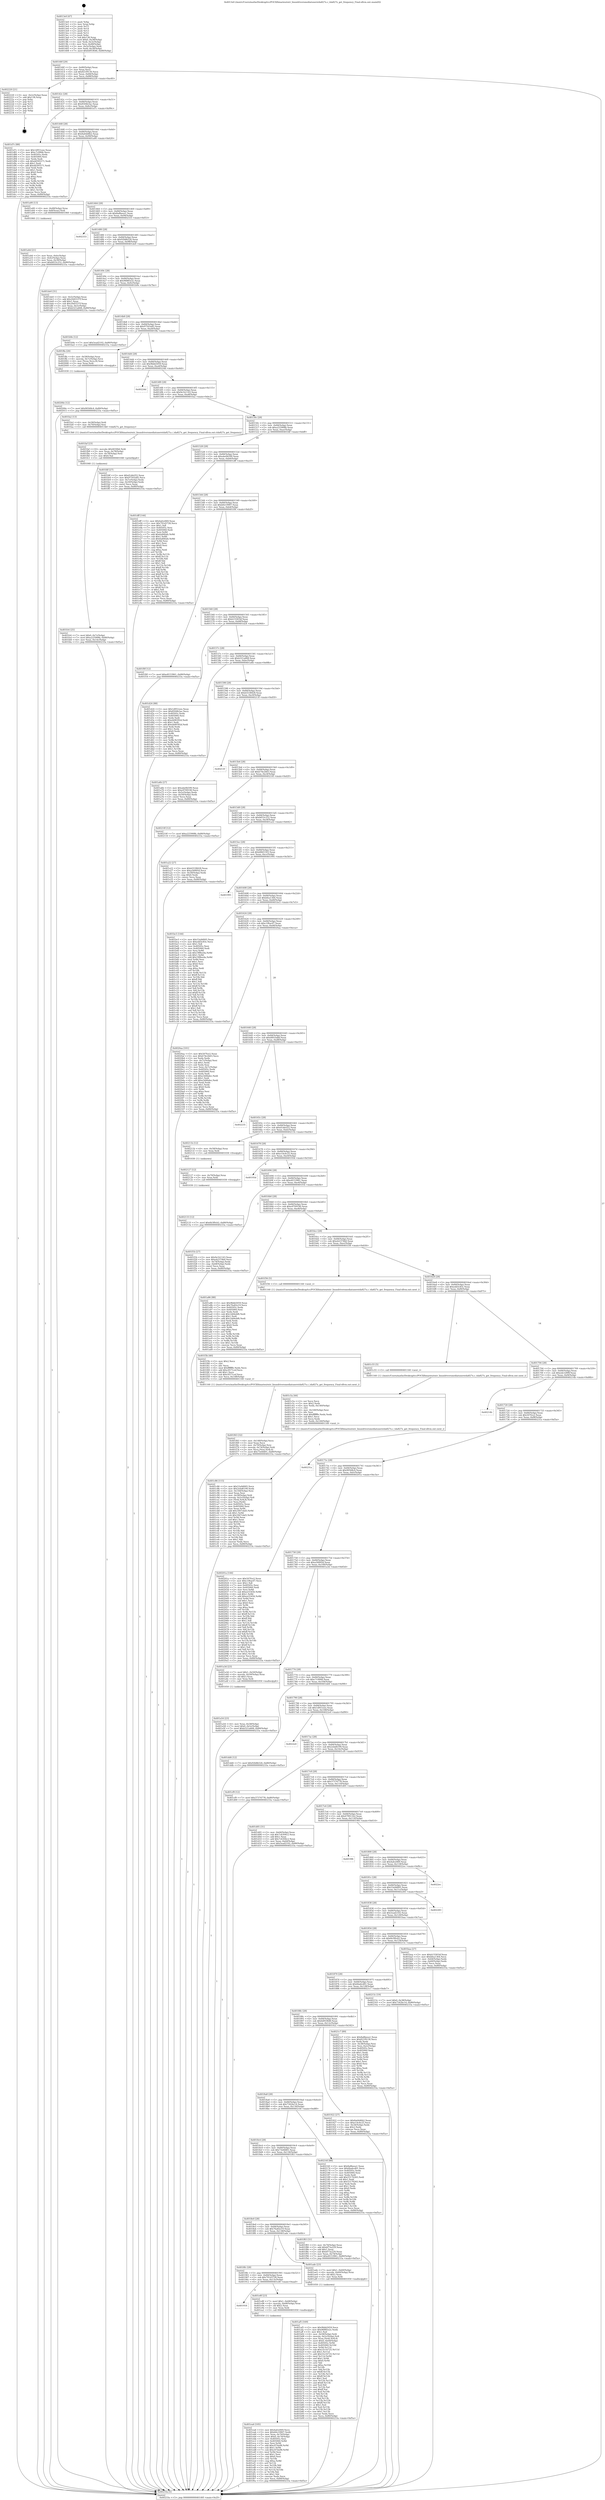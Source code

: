 digraph "0x4013e0" {
  label = "0x4013e0 (/mnt/c/Users/mathe/Desktop/tcc/POCII/binaries/extr_linuxdriversmediatunerstda827x.c_tda827x_get_frequency_Final-ollvm.out::main(0))"
  labelloc = "t"
  node[shape=record]

  Entry [label="",width=0.3,height=0.3,shape=circle,fillcolor=black,style=filled]
  "0x40140f" [label="{
     0x40140f [29]\l
     | [instrs]\l
     &nbsp;&nbsp;0x40140f \<+3\>: mov -0x80(%rbp),%eax\l
     &nbsp;&nbsp;0x401412 \<+2\>: mov %eax,%ecx\l
     &nbsp;&nbsp;0x401414 \<+6\>: sub $0x821f9130,%ecx\l
     &nbsp;&nbsp;0x40141a \<+6\>: mov %eax,-0x84(%rbp)\l
     &nbsp;&nbsp;0x401420 \<+6\>: mov %ecx,-0x88(%rbp)\l
     &nbsp;&nbsp;0x401426 \<+6\>: je 0000000000402220 \<main+0xe40\>\l
  }"]
  "0x402220" [label="{
     0x402220 [21]\l
     | [instrs]\l
     &nbsp;&nbsp;0x402220 \<+3\>: mov -0x2c(%rbp),%eax\l
     &nbsp;&nbsp;0x402223 \<+7\>: add $0x138,%rsp\l
     &nbsp;&nbsp;0x40222a \<+1\>: pop %rbx\l
     &nbsp;&nbsp;0x40222b \<+2\>: pop %r12\l
     &nbsp;&nbsp;0x40222d \<+2\>: pop %r13\l
     &nbsp;&nbsp;0x40222f \<+2\>: pop %r14\l
     &nbsp;&nbsp;0x402231 \<+2\>: pop %r15\l
     &nbsp;&nbsp;0x402233 \<+1\>: pop %rbp\l
     &nbsp;&nbsp;0x402234 \<+1\>: ret\l
  }"]
  "0x40142c" [label="{
     0x40142c [28]\l
     | [instrs]\l
     &nbsp;&nbsp;0x40142c \<+5\>: jmp 0000000000401431 \<main+0x51\>\l
     &nbsp;&nbsp;0x401431 \<+6\>: mov -0x84(%rbp),%eax\l
     &nbsp;&nbsp;0x401437 \<+5\>: sub $0x8504b3ac,%eax\l
     &nbsp;&nbsp;0x40143c \<+6\>: mov %eax,-0x8c(%rbp)\l
     &nbsp;&nbsp;0x401442 \<+6\>: je 0000000000401d7c \<main+0x99c\>\l
  }"]
  Exit [label="",width=0.3,height=0.3,shape=circle,fillcolor=black,style=filled,peripheries=2]
  "0x401d7c" [label="{
     0x401d7c [88]\l
     | [instrs]\l
     &nbsp;&nbsp;0x401d7c \<+5\>: mov $0x1d951eee,%eax\l
     &nbsp;&nbsp;0x401d81 \<+5\>: mov $0xc7c9906,%ecx\l
     &nbsp;&nbsp;0x401d86 \<+7\>: mov 0x40505c,%edx\l
     &nbsp;&nbsp;0x401d8d \<+7\>: mov 0x405060,%esi\l
     &nbsp;&nbsp;0x401d94 \<+2\>: mov %edx,%edi\l
     &nbsp;&nbsp;0x401d96 \<+6\>: sub $0xdd395571,%edi\l
     &nbsp;&nbsp;0x401d9c \<+3\>: sub $0x1,%edi\l
     &nbsp;&nbsp;0x401d9f \<+6\>: add $0xdd395571,%edi\l
     &nbsp;&nbsp;0x401da5 \<+3\>: imul %edi,%edx\l
     &nbsp;&nbsp;0x401da8 \<+3\>: and $0x1,%edx\l
     &nbsp;&nbsp;0x401dab \<+3\>: cmp $0x0,%edx\l
     &nbsp;&nbsp;0x401dae \<+4\>: sete %r8b\l
     &nbsp;&nbsp;0x401db2 \<+3\>: cmp $0xa,%esi\l
     &nbsp;&nbsp;0x401db5 \<+4\>: setl %r9b\l
     &nbsp;&nbsp;0x401db9 \<+3\>: mov %r8b,%r10b\l
     &nbsp;&nbsp;0x401dbc \<+3\>: and %r9b,%r10b\l
     &nbsp;&nbsp;0x401dbf \<+3\>: xor %r9b,%r8b\l
     &nbsp;&nbsp;0x401dc2 \<+3\>: or %r8b,%r10b\l
     &nbsp;&nbsp;0x401dc5 \<+4\>: test $0x1,%r10b\l
     &nbsp;&nbsp;0x401dc9 \<+3\>: cmovne %ecx,%eax\l
     &nbsp;&nbsp;0x401dcc \<+3\>: mov %eax,-0x80(%rbp)\l
     &nbsp;&nbsp;0x401dcf \<+5\>: jmp 000000000040233a \<main+0xf5a\>\l
  }"]
  "0x401448" [label="{
     0x401448 [28]\l
     | [instrs]\l
     &nbsp;&nbsp;0x401448 \<+5\>: jmp 000000000040144d \<main+0x6d\>\l
     &nbsp;&nbsp;0x40144d \<+6\>: mov -0x84(%rbp),%eax\l
     &nbsp;&nbsp;0x401453 \<+5\>: sub $0x8a64d6b2,%eax\l
     &nbsp;&nbsp;0x401458 \<+6\>: mov %eax,-0x90(%rbp)\l
     &nbsp;&nbsp;0x40145e \<+6\>: je 0000000000401a00 \<main+0x620\>\l
  }"]
  "0x402133" [label="{
     0x402133 [12]\l
     | [instrs]\l
     &nbsp;&nbsp;0x402133 \<+7\>: movl $0x6b3f0cb2,-0x80(%rbp)\l
     &nbsp;&nbsp;0x40213a \<+5\>: jmp 000000000040233a \<main+0xf5a\>\l
  }"]
  "0x401a00" [label="{
     0x401a00 [13]\l
     | [instrs]\l
     &nbsp;&nbsp;0x401a00 \<+4\>: mov -0x48(%rbp),%rax\l
     &nbsp;&nbsp;0x401a04 \<+4\>: mov 0x8(%rax),%rdi\l
     &nbsp;&nbsp;0x401a08 \<+5\>: call 0000000000401060 \<atoi@plt\>\l
     | [calls]\l
     &nbsp;&nbsp;0x401060 \{1\} (unknown)\l
  }"]
  "0x401464" [label="{
     0x401464 [28]\l
     | [instrs]\l
     &nbsp;&nbsp;0x401464 \<+5\>: jmp 0000000000401469 \<main+0x89\>\l
     &nbsp;&nbsp;0x401469 \<+6\>: mov -0x84(%rbp),%eax\l
     &nbsp;&nbsp;0x40146f \<+5\>: sub $0x8a8beea1,%eax\l
     &nbsp;&nbsp;0x401474 \<+6\>: mov %eax,-0x94(%rbp)\l
     &nbsp;&nbsp;0x40147a \<+6\>: je 0000000000402333 \<main+0xf53\>\l
  }"]
  "0x402127" [label="{
     0x402127 [12]\l
     | [instrs]\l
     &nbsp;&nbsp;0x402127 \<+4\>: mov -0x70(%rbp),%rax\l
     &nbsp;&nbsp;0x40212b \<+3\>: mov %rax,%rdi\l
     &nbsp;&nbsp;0x40212e \<+5\>: call 0000000000401030 \<free@plt\>\l
     | [calls]\l
     &nbsp;&nbsp;0x401030 \{1\} (unknown)\l
  }"]
  "0x402333" [label="{
     0x402333\l
  }", style=dashed]
  "0x401480" [label="{
     0x401480 [28]\l
     | [instrs]\l
     &nbsp;&nbsp;0x401480 \<+5\>: jmp 0000000000401485 \<main+0xa5\>\l
     &nbsp;&nbsp;0x401485 \<+6\>: mov -0x84(%rbp),%eax\l
     &nbsp;&nbsp;0x40148b \<+5\>: sub $0x92b8b526,%eax\l
     &nbsp;&nbsp;0x401490 \<+6\>: mov %eax,-0x98(%rbp)\l
     &nbsp;&nbsp;0x401496 \<+6\>: je 0000000000401de0 \<main+0xa00\>\l
  }"]
  "0x40200e" [label="{
     0x40200e [12]\l
     | [instrs]\l
     &nbsp;&nbsp;0x40200e \<+7\>: movl $0x90568c4,-0x80(%rbp)\l
     &nbsp;&nbsp;0x402015 \<+5\>: jmp 000000000040233a \<main+0xf5a\>\l
  }"]
  "0x401de0" [label="{
     0x401de0 [31]\l
     | [instrs]\l
     &nbsp;&nbsp;0x401de0 \<+3\>: mov -0x5c(%rbp),%eax\l
     &nbsp;&nbsp;0x401de3 \<+5\>: add $0x20d5537f,%eax\l
     &nbsp;&nbsp;0x401de8 \<+3\>: add $0x1,%eax\l
     &nbsp;&nbsp;0x401deb \<+5\>: sub $0x20d5537f,%eax\l
     &nbsp;&nbsp;0x401df0 \<+3\>: mov %eax,-0x5c(%rbp)\l
     &nbsp;&nbsp;0x401df3 \<+7\>: movl $0xb321a668,-0x80(%rbp)\l
     &nbsp;&nbsp;0x401dfa \<+5\>: jmp 000000000040233a \<main+0xf5a\>\l
  }"]
  "0x40149c" [label="{
     0x40149c [28]\l
     | [instrs]\l
     &nbsp;&nbsp;0x40149c \<+5\>: jmp 00000000004014a1 \<main+0xc1\>\l
     &nbsp;&nbsp;0x4014a1 \<+6\>: mov -0x84(%rbp),%eax\l
     &nbsp;&nbsp;0x4014a7 \<+5\>: sub $0x96885e2c,%eax\l
     &nbsp;&nbsp;0x4014ac \<+6\>: mov %eax,-0x9c(%rbp)\l
     &nbsp;&nbsp;0x4014b2 \<+6\>: je 0000000000401b9e \<main+0x7be\>\l
  }"]
  "0x401fc6" [label="{
     0x401fc6 [25]\l
     | [instrs]\l
     &nbsp;&nbsp;0x401fc6 \<+7\>: movl $0x0,-0x7c(%rbp)\l
     &nbsp;&nbsp;0x401fcd \<+7\>: movl $0xa225908b,-0x80(%rbp)\l
     &nbsp;&nbsp;0x401fd4 \<+6\>: mov %eax,-0x14c(%rbp)\l
     &nbsp;&nbsp;0x401fda \<+5\>: jmp 000000000040233a \<main+0xf5a\>\l
  }"]
  "0x401b9e" [label="{
     0x401b9e [12]\l
     | [instrs]\l
     &nbsp;&nbsp;0x401b9e \<+7\>: movl $0x5ead2102,-0x80(%rbp)\l
     &nbsp;&nbsp;0x401ba5 \<+5\>: jmp 000000000040233a \<main+0xf5a\>\l
  }"]
  "0x4014b8" [label="{
     0x4014b8 [28]\l
     | [instrs]\l
     &nbsp;&nbsp;0x4014b8 \<+5\>: jmp 00000000004014bd \<main+0xdd\>\l
     &nbsp;&nbsp;0x4014bd \<+6\>: mov -0x84(%rbp),%eax\l
     &nbsp;&nbsp;0x4014c3 \<+5\>: sub $0x97503a85,%eax\l
     &nbsp;&nbsp;0x4014c8 \<+6\>: mov %eax,-0xa0(%rbp)\l
     &nbsp;&nbsp;0x4014ce \<+6\>: je 0000000000401ffa \<main+0xc1a\>\l
  }"]
  "0x401faf" [label="{
     0x401faf [23]\l
     | [instrs]\l
     &nbsp;&nbsp;0x401faf \<+10\>: movabs $0x4030b6,%rdi\l
     &nbsp;&nbsp;0x401fb9 \<+3\>: mov %eax,-0x78(%rbp)\l
     &nbsp;&nbsp;0x401fbc \<+3\>: mov -0x78(%rbp),%esi\l
     &nbsp;&nbsp;0x401fbf \<+2\>: mov $0x0,%al\l
     &nbsp;&nbsp;0x401fc1 \<+5\>: call 0000000000401040 \<printf@plt\>\l
     | [calls]\l
     &nbsp;&nbsp;0x401040 \{1\} (unknown)\l
  }"]
  "0x401ffa" [label="{
     0x401ffa [20]\l
     | [instrs]\l
     &nbsp;&nbsp;0x401ffa \<+4\>: mov -0x58(%rbp),%rax\l
     &nbsp;&nbsp;0x401ffe \<+4\>: movslq -0x7c(%rbp),%rcx\l
     &nbsp;&nbsp;0x402002 \<+4\>: mov (%rax,%rcx,8),%rax\l
     &nbsp;&nbsp;0x402006 \<+3\>: mov %rax,%rdi\l
     &nbsp;&nbsp;0x402009 \<+5\>: call 0000000000401030 \<free@plt\>\l
     | [calls]\l
     &nbsp;&nbsp;0x401030 \{1\} (unknown)\l
  }"]
  "0x4014d4" [label="{
     0x4014d4 [28]\l
     | [instrs]\l
     &nbsp;&nbsp;0x4014d4 \<+5\>: jmp 00000000004014d9 \<main+0xf9\>\l
     &nbsp;&nbsp;0x4014d9 \<+6\>: mov -0x84(%rbp),%eax\l
     &nbsp;&nbsp;0x4014df \<+5\>: sub $0x9bbb5059,%eax\l
     &nbsp;&nbsp;0x4014e4 \<+6\>: mov %eax,-0xa4(%rbp)\l
     &nbsp;&nbsp;0x4014ea \<+6\>: je 000000000040224d \<main+0xe6d\>\l
  }"]
  "0x401f63" [label="{
     0x401f63 [32]\l
     | [instrs]\l
     &nbsp;&nbsp;0x401f63 \<+6\>: mov -0x148(%rbp),%ecx\l
     &nbsp;&nbsp;0x401f69 \<+3\>: imul %eax,%ecx\l
     &nbsp;&nbsp;0x401f6c \<+4\>: mov -0x70(%rbp),%rsi\l
     &nbsp;&nbsp;0x401f70 \<+4\>: movslq -0x74(%rbp),%rdi\l
     &nbsp;&nbsp;0x401f74 \<+3\>: mov %ecx,(%rsi,%rdi,4)\l
     &nbsp;&nbsp;0x401f77 \<+7\>: movl $0x73e6fd01,-0x80(%rbp)\l
     &nbsp;&nbsp;0x401f7e \<+5\>: jmp 000000000040233a \<main+0xf5a\>\l
  }"]
  "0x40224d" [label="{
     0x40224d\l
  }", style=dashed]
  "0x4014f0" [label="{
     0x4014f0 [28]\l
     | [instrs]\l
     &nbsp;&nbsp;0x4014f0 \<+5\>: jmp 00000000004014f5 \<main+0x115\>\l
     &nbsp;&nbsp;0x4014f5 \<+6\>: mov -0x84(%rbp),%eax\l
     &nbsp;&nbsp;0x4014fb \<+5\>: sub $0x9e1b1143,%eax\l
     &nbsp;&nbsp;0x401500 \<+6\>: mov %eax,-0xa8(%rbp)\l
     &nbsp;&nbsp;0x401506 \<+6\>: je 0000000000401fa2 \<main+0xbc2\>\l
  }"]
  "0x401f3b" [label="{
     0x401f3b [40]\l
     | [instrs]\l
     &nbsp;&nbsp;0x401f3b \<+5\>: mov $0x2,%ecx\l
     &nbsp;&nbsp;0x401f40 \<+1\>: cltd\l
     &nbsp;&nbsp;0x401f41 \<+2\>: idiv %ecx\l
     &nbsp;&nbsp;0x401f43 \<+6\>: imul $0xfffffffe,%edx,%ecx\l
     &nbsp;&nbsp;0x401f49 \<+6\>: add $0xc0571cef,%ecx\l
     &nbsp;&nbsp;0x401f4f \<+3\>: add $0x1,%ecx\l
     &nbsp;&nbsp;0x401f52 \<+6\>: sub $0xc0571cef,%ecx\l
     &nbsp;&nbsp;0x401f58 \<+6\>: mov %ecx,-0x148(%rbp)\l
     &nbsp;&nbsp;0x401f5e \<+5\>: call 0000000000401160 \<next_i\>\l
     | [calls]\l
     &nbsp;&nbsp;0x401160 \{1\} (/mnt/c/Users/mathe/Desktop/tcc/POCII/binaries/extr_linuxdriversmediatunerstda827x.c_tda827x_get_frequency_Final-ollvm.out::next_i)\l
  }"]
  "0x401fa2" [label="{
     0x401fa2 [13]\l
     | [instrs]\l
     &nbsp;&nbsp;0x401fa2 \<+4\>: mov -0x58(%rbp),%rdi\l
     &nbsp;&nbsp;0x401fa6 \<+4\>: mov -0x70(%rbp),%rsi\l
     &nbsp;&nbsp;0x401faa \<+5\>: call 00000000004013b0 \<tda827x_get_frequency\>\l
     | [calls]\l
     &nbsp;&nbsp;0x4013b0 \{1\} (/mnt/c/Users/mathe/Desktop/tcc/POCII/binaries/extr_linuxdriversmediatunerstda827x.c_tda827x_get_frequency_Final-ollvm.out::tda827x_get_frequency)\l
  }"]
  "0x40150c" [label="{
     0x40150c [28]\l
     | [instrs]\l
     &nbsp;&nbsp;0x40150c \<+5\>: jmp 0000000000401511 \<main+0x131\>\l
     &nbsp;&nbsp;0x401511 \<+6\>: mov -0x84(%rbp),%eax\l
     &nbsp;&nbsp;0x401517 \<+5\>: sub $0xa225908b,%eax\l
     &nbsp;&nbsp;0x40151c \<+6\>: mov %eax,-0xac(%rbp)\l
     &nbsp;&nbsp;0x401522 \<+6\>: je 0000000000401fdf \<main+0xbff\>\l
  }"]
  "0x401ea6" [label="{
     0x401ea6 [105]\l
     | [instrs]\l
     &nbsp;&nbsp;0x401ea6 \<+5\>: mov $0x4afce069,%ecx\l
     &nbsp;&nbsp;0x401eab \<+5\>: mov $0xb0e19907,%edx\l
     &nbsp;&nbsp;0x401eb0 \<+4\>: mov %rax,-0x70(%rbp)\l
     &nbsp;&nbsp;0x401eb4 \<+7\>: movl $0x0,-0x74(%rbp)\l
     &nbsp;&nbsp;0x401ebb \<+7\>: mov 0x40505c,%esi\l
     &nbsp;&nbsp;0x401ec2 \<+8\>: mov 0x405060,%r8d\l
     &nbsp;&nbsp;0x401eca \<+3\>: mov %esi,%r9d\l
     &nbsp;&nbsp;0x401ecd \<+7\>: add $0xc07da98,%r9d\l
     &nbsp;&nbsp;0x401ed4 \<+4\>: sub $0x1,%r9d\l
     &nbsp;&nbsp;0x401ed8 \<+7\>: sub $0xc07da98,%r9d\l
     &nbsp;&nbsp;0x401edf \<+4\>: imul %r9d,%esi\l
     &nbsp;&nbsp;0x401ee3 \<+3\>: and $0x1,%esi\l
     &nbsp;&nbsp;0x401ee6 \<+3\>: cmp $0x0,%esi\l
     &nbsp;&nbsp;0x401ee9 \<+4\>: sete %r10b\l
     &nbsp;&nbsp;0x401eed \<+4\>: cmp $0xa,%r8d\l
     &nbsp;&nbsp;0x401ef1 \<+4\>: setl %r11b\l
     &nbsp;&nbsp;0x401ef5 \<+3\>: mov %r10b,%bl\l
     &nbsp;&nbsp;0x401ef8 \<+3\>: and %r11b,%bl\l
     &nbsp;&nbsp;0x401efb \<+3\>: xor %r11b,%r10b\l
     &nbsp;&nbsp;0x401efe \<+3\>: or %r10b,%bl\l
     &nbsp;&nbsp;0x401f01 \<+3\>: test $0x1,%bl\l
     &nbsp;&nbsp;0x401f04 \<+3\>: cmovne %edx,%ecx\l
     &nbsp;&nbsp;0x401f07 \<+3\>: mov %ecx,-0x80(%rbp)\l
     &nbsp;&nbsp;0x401f0a \<+5\>: jmp 000000000040233a \<main+0xf5a\>\l
  }"]
  "0x401fdf" [label="{
     0x401fdf [27]\l
     | [instrs]\l
     &nbsp;&nbsp;0x401fdf \<+5\>: mov $0xd1ddcf22,%eax\l
     &nbsp;&nbsp;0x401fe4 \<+5\>: mov $0x97503a85,%ecx\l
     &nbsp;&nbsp;0x401fe9 \<+3\>: mov -0x7c(%rbp),%edx\l
     &nbsp;&nbsp;0x401fec \<+3\>: cmp -0x50(%rbp),%edx\l
     &nbsp;&nbsp;0x401fef \<+3\>: cmovl %ecx,%eax\l
     &nbsp;&nbsp;0x401ff2 \<+3\>: mov %eax,-0x80(%rbp)\l
     &nbsp;&nbsp;0x401ff5 \<+5\>: jmp 000000000040233a \<main+0xf5a\>\l
  }"]
  "0x401528" [label="{
     0x401528 [28]\l
     | [instrs]\l
     &nbsp;&nbsp;0x401528 \<+5\>: jmp 000000000040152d \<main+0x14d\>\l
     &nbsp;&nbsp;0x40152d \<+6\>: mov -0x84(%rbp),%eax\l
     &nbsp;&nbsp;0x401533 \<+5\>: sub $0xabe0b599,%eax\l
     &nbsp;&nbsp;0x401538 \<+6\>: mov %eax,-0xb0(%rbp)\l
     &nbsp;&nbsp;0x40153e \<+6\>: je 0000000000401dff \<main+0xa1f\>\l
  }"]
  "0x401918" [label="{
     0x401918\l
  }", style=dashed]
  "0x401dff" [label="{
     0x401dff [144]\l
     | [instrs]\l
     &nbsp;&nbsp;0x401dff \<+5\>: mov $0x4afce069,%eax\l
     &nbsp;&nbsp;0x401e04 \<+5\>: mov $0x791d3728,%ecx\l
     &nbsp;&nbsp;0x401e09 \<+2\>: mov $0x1,%dl\l
     &nbsp;&nbsp;0x401e0b \<+7\>: mov 0x40505c,%esi\l
     &nbsp;&nbsp;0x401e12 \<+7\>: mov 0x405060,%edi\l
     &nbsp;&nbsp;0x401e19 \<+3\>: mov %esi,%r8d\l
     &nbsp;&nbsp;0x401e1c \<+7\>: add $0x6a84fafe,%r8d\l
     &nbsp;&nbsp;0x401e23 \<+4\>: sub $0x1,%r8d\l
     &nbsp;&nbsp;0x401e27 \<+7\>: sub $0x6a84fafe,%r8d\l
     &nbsp;&nbsp;0x401e2e \<+4\>: imul %r8d,%esi\l
     &nbsp;&nbsp;0x401e32 \<+3\>: and $0x1,%esi\l
     &nbsp;&nbsp;0x401e35 \<+3\>: cmp $0x0,%esi\l
     &nbsp;&nbsp;0x401e38 \<+4\>: sete %r9b\l
     &nbsp;&nbsp;0x401e3c \<+3\>: cmp $0xa,%edi\l
     &nbsp;&nbsp;0x401e3f \<+4\>: setl %r10b\l
     &nbsp;&nbsp;0x401e43 \<+3\>: mov %r9b,%r11b\l
     &nbsp;&nbsp;0x401e46 \<+4\>: xor $0xff,%r11b\l
     &nbsp;&nbsp;0x401e4a \<+3\>: mov %r10b,%bl\l
     &nbsp;&nbsp;0x401e4d \<+3\>: xor $0xff,%bl\l
     &nbsp;&nbsp;0x401e50 \<+3\>: xor $0x1,%dl\l
     &nbsp;&nbsp;0x401e53 \<+3\>: mov %r11b,%r14b\l
     &nbsp;&nbsp;0x401e56 \<+4\>: and $0xff,%r14b\l
     &nbsp;&nbsp;0x401e5a \<+3\>: and %dl,%r9b\l
     &nbsp;&nbsp;0x401e5d \<+3\>: mov %bl,%r15b\l
     &nbsp;&nbsp;0x401e60 \<+4\>: and $0xff,%r15b\l
     &nbsp;&nbsp;0x401e64 \<+3\>: and %dl,%r10b\l
     &nbsp;&nbsp;0x401e67 \<+3\>: or %r9b,%r14b\l
     &nbsp;&nbsp;0x401e6a \<+3\>: or %r10b,%r15b\l
     &nbsp;&nbsp;0x401e6d \<+3\>: xor %r15b,%r14b\l
     &nbsp;&nbsp;0x401e70 \<+3\>: or %bl,%r11b\l
     &nbsp;&nbsp;0x401e73 \<+4\>: xor $0xff,%r11b\l
     &nbsp;&nbsp;0x401e77 \<+3\>: or $0x1,%dl\l
     &nbsp;&nbsp;0x401e7a \<+3\>: and %dl,%r11b\l
     &nbsp;&nbsp;0x401e7d \<+3\>: or %r11b,%r14b\l
     &nbsp;&nbsp;0x401e80 \<+4\>: test $0x1,%r14b\l
     &nbsp;&nbsp;0x401e84 \<+3\>: cmovne %ecx,%eax\l
     &nbsp;&nbsp;0x401e87 \<+3\>: mov %eax,-0x80(%rbp)\l
     &nbsp;&nbsp;0x401e8a \<+5\>: jmp 000000000040233a \<main+0xf5a\>\l
  }"]
  "0x401544" [label="{
     0x401544 [28]\l
     | [instrs]\l
     &nbsp;&nbsp;0x401544 \<+5\>: jmp 0000000000401549 \<main+0x169\>\l
     &nbsp;&nbsp;0x401549 \<+6\>: mov -0x84(%rbp),%eax\l
     &nbsp;&nbsp;0x40154f \<+5\>: sub $0xb0e19907,%eax\l
     &nbsp;&nbsp;0x401554 \<+6\>: mov %eax,-0xb4(%rbp)\l
     &nbsp;&nbsp;0x40155a \<+6\>: je 0000000000401f0f \<main+0xb2f\>\l
  }"]
  "0x401e8f" [label="{
     0x401e8f [23]\l
     | [instrs]\l
     &nbsp;&nbsp;0x401e8f \<+7\>: movl $0x1,-0x68(%rbp)\l
     &nbsp;&nbsp;0x401e96 \<+4\>: movslq -0x68(%rbp),%rax\l
     &nbsp;&nbsp;0x401e9a \<+4\>: shl $0x2,%rax\l
     &nbsp;&nbsp;0x401e9e \<+3\>: mov %rax,%rdi\l
     &nbsp;&nbsp;0x401ea1 \<+5\>: call 0000000000401050 \<malloc@plt\>\l
     | [calls]\l
     &nbsp;&nbsp;0x401050 \{1\} (unknown)\l
  }"]
  "0x401f0f" [label="{
     0x401f0f [12]\l
     | [instrs]\l
     &nbsp;&nbsp;0x401f0f \<+7\>: movl $0xe8153961,-0x80(%rbp)\l
     &nbsp;&nbsp;0x401f16 \<+5\>: jmp 000000000040233a \<main+0xf5a\>\l
  }"]
  "0x401560" [label="{
     0x401560 [28]\l
     | [instrs]\l
     &nbsp;&nbsp;0x401560 \<+5\>: jmp 0000000000401565 \<main+0x185\>\l
     &nbsp;&nbsp;0x401565 \<+6\>: mov -0x84(%rbp),%eax\l
     &nbsp;&nbsp;0x40156b \<+5\>: sub $0xb15581bf,%eax\l
     &nbsp;&nbsp;0x401570 \<+6\>: mov %eax,-0xb8(%rbp)\l
     &nbsp;&nbsp;0x401576 \<+6\>: je 0000000000401d24 \<main+0x944\>\l
  }"]
  "0x401c86" [label="{
     0x401c86 [115]\l
     | [instrs]\l
     &nbsp;&nbsp;0x401c86 \<+5\>: mov $0x53a9d005,%ecx\l
     &nbsp;&nbsp;0x401c8b \<+5\>: mov $0x2ebd6199,%edx\l
     &nbsp;&nbsp;0x401c90 \<+6\>: mov -0x144(%rbp),%esi\l
     &nbsp;&nbsp;0x401c96 \<+3\>: imul %eax,%esi\l
     &nbsp;&nbsp;0x401c99 \<+4\>: mov -0x58(%rbp),%rdi\l
     &nbsp;&nbsp;0x401c9d \<+4\>: movslq -0x5c(%rbp),%r8\l
     &nbsp;&nbsp;0x401ca1 \<+4\>: mov (%rdi,%r8,8),%rdi\l
     &nbsp;&nbsp;0x401ca5 \<+2\>: mov %esi,(%rdi)\l
     &nbsp;&nbsp;0x401ca7 \<+7\>: mov 0x40505c,%eax\l
     &nbsp;&nbsp;0x401cae \<+7\>: mov 0x405060,%esi\l
     &nbsp;&nbsp;0x401cb5 \<+3\>: mov %eax,%r9d\l
     &nbsp;&nbsp;0x401cb8 \<+7\>: add $0x1847cbd3,%r9d\l
     &nbsp;&nbsp;0x401cbf \<+4\>: sub $0x1,%r9d\l
     &nbsp;&nbsp;0x401cc3 \<+7\>: sub $0x1847cbd3,%r9d\l
     &nbsp;&nbsp;0x401cca \<+4\>: imul %r9d,%eax\l
     &nbsp;&nbsp;0x401cce \<+3\>: and $0x1,%eax\l
     &nbsp;&nbsp;0x401cd1 \<+3\>: cmp $0x0,%eax\l
     &nbsp;&nbsp;0x401cd4 \<+4\>: sete %r10b\l
     &nbsp;&nbsp;0x401cd8 \<+3\>: cmp $0xa,%esi\l
     &nbsp;&nbsp;0x401cdb \<+4\>: setl %r11b\l
     &nbsp;&nbsp;0x401cdf \<+3\>: mov %r10b,%bl\l
     &nbsp;&nbsp;0x401ce2 \<+3\>: and %r11b,%bl\l
     &nbsp;&nbsp;0x401ce5 \<+3\>: xor %r11b,%r10b\l
     &nbsp;&nbsp;0x401ce8 \<+3\>: or %r10b,%bl\l
     &nbsp;&nbsp;0x401ceb \<+3\>: test $0x1,%bl\l
     &nbsp;&nbsp;0x401cee \<+3\>: cmovne %edx,%ecx\l
     &nbsp;&nbsp;0x401cf1 \<+3\>: mov %ecx,-0x80(%rbp)\l
     &nbsp;&nbsp;0x401cf4 \<+5\>: jmp 000000000040233a \<main+0xf5a\>\l
  }"]
  "0x401d24" [label="{
     0x401d24 [88]\l
     | [instrs]\l
     &nbsp;&nbsp;0x401d24 \<+5\>: mov $0x1d951eee,%eax\l
     &nbsp;&nbsp;0x401d29 \<+5\>: mov $0x8504b3ac,%ecx\l
     &nbsp;&nbsp;0x401d2e \<+7\>: mov 0x40505c,%edx\l
     &nbsp;&nbsp;0x401d35 \<+7\>: mov 0x405060,%esi\l
     &nbsp;&nbsp;0x401d3c \<+2\>: mov %edx,%edi\l
     &nbsp;&nbsp;0x401d3e \<+6\>: sub $0xeb08392d,%edi\l
     &nbsp;&nbsp;0x401d44 \<+3\>: sub $0x1,%edi\l
     &nbsp;&nbsp;0x401d47 \<+6\>: add $0xeb08392d,%edi\l
     &nbsp;&nbsp;0x401d4d \<+3\>: imul %edi,%edx\l
     &nbsp;&nbsp;0x401d50 \<+3\>: and $0x1,%edx\l
     &nbsp;&nbsp;0x401d53 \<+3\>: cmp $0x0,%edx\l
     &nbsp;&nbsp;0x401d56 \<+4\>: sete %r8b\l
     &nbsp;&nbsp;0x401d5a \<+3\>: cmp $0xa,%esi\l
     &nbsp;&nbsp;0x401d5d \<+4\>: setl %r9b\l
     &nbsp;&nbsp;0x401d61 \<+3\>: mov %r8b,%r10b\l
     &nbsp;&nbsp;0x401d64 \<+3\>: and %r9b,%r10b\l
     &nbsp;&nbsp;0x401d67 \<+3\>: xor %r9b,%r8b\l
     &nbsp;&nbsp;0x401d6a \<+3\>: or %r8b,%r10b\l
     &nbsp;&nbsp;0x401d6d \<+4\>: test $0x1,%r10b\l
     &nbsp;&nbsp;0x401d71 \<+3\>: cmovne %ecx,%eax\l
     &nbsp;&nbsp;0x401d74 \<+3\>: mov %eax,-0x80(%rbp)\l
     &nbsp;&nbsp;0x401d77 \<+5\>: jmp 000000000040233a \<main+0xf5a\>\l
  }"]
  "0x40157c" [label="{
     0x40157c [28]\l
     | [instrs]\l
     &nbsp;&nbsp;0x40157c \<+5\>: jmp 0000000000401581 \<main+0x1a1\>\l
     &nbsp;&nbsp;0x401581 \<+6\>: mov -0x84(%rbp),%eax\l
     &nbsp;&nbsp;0x401587 \<+5\>: sub $0xb321a668,%eax\l
     &nbsp;&nbsp;0x40158c \<+6\>: mov %eax,-0xbc(%rbp)\l
     &nbsp;&nbsp;0x401592 \<+6\>: je 0000000000401a6b \<main+0x68b\>\l
  }"]
  "0x401c5a" [label="{
     0x401c5a [44]\l
     | [instrs]\l
     &nbsp;&nbsp;0x401c5a \<+2\>: xor %ecx,%ecx\l
     &nbsp;&nbsp;0x401c5c \<+5\>: mov $0x2,%edx\l
     &nbsp;&nbsp;0x401c61 \<+6\>: mov %edx,-0x140(%rbp)\l
     &nbsp;&nbsp;0x401c67 \<+1\>: cltd\l
     &nbsp;&nbsp;0x401c68 \<+6\>: mov -0x140(%rbp),%esi\l
     &nbsp;&nbsp;0x401c6e \<+2\>: idiv %esi\l
     &nbsp;&nbsp;0x401c70 \<+6\>: imul $0xfffffffe,%edx,%edx\l
     &nbsp;&nbsp;0x401c76 \<+3\>: sub $0x1,%ecx\l
     &nbsp;&nbsp;0x401c79 \<+2\>: sub %ecx,%edx\l
     &nbsp;&nbsp;0x401c7b \<+6\>: mov %edx,-0x144(%rbp)\l
     &nbsp;&nbsp;0x401c81 \<+5\>: call 0000000000401160 \<next_i\>\l
     | [calls]\l
     &nbsp;&nbsp;0x401160 \{1\} (/mnt/c/Users/mathe/Desktop/tcc/POCII/binaries/extr_linuxdriversmediatunerstda827x.c_tda827x_get_frequency_Final-ollvm.out::next_i)\l
  }"]
  "0x401a6b" [label="{
     0x401a6b [27]\l
     | [instrs]\l
     &nbsp;&nbsp;0x401a6b \<+5\>: mov $0xabe0b599,%eax\l
     &nbsp;&nbsp;0x401a70 \<+5\>: mov $0xe9709190,%ecx\l
     &nbsp;&nbsp;0x401a75 \<+3\>: mov -0x5c(%rbp),%edx\l
     &nbsp;&nbsp;0x401a78 \<+3\>: cmp -0x50(%rbp),%edx\l
     &nbsp;&nbsp;0x401a7b \<+3\>: cmovl %ecx,%eax\l
     &nbsp;&nbsp;0x401a7e \<+3\>: mov %eax,-0x80(%rbp)\l
     &nbsp;&nbsp;0x401a81 \<+5\>: jmp 000000000040233a \<main+0xf5a\>\l
  }"]
  "0x401598" [label="{
     0x401598 [28]\l
     | [instrs]\l
     &nbsp;&nbsp;0x401598 \<+5\>: jmp 000000000040159d \<main+0x1bd\>\l
     &nbsp;&nbsp;0x40159d \<+6\>: mov -0x84(%rbp),%eax\l
     &nbsp;&nbsp;0x4015a3 \<+5\>: sub $0xb5538428,%eax\l
     &nbsp;&nbsp;0x4015a8 \<+6\>: mov %eax,-0xc0(%rbp)\l
     &nbsp;&nbsp;0x4015ae \<+6\>: je 000000000040213f \<main+0xd5f\>\l
  }"]
  "0x401af5" [label="{
     0x401af5 [169]\l
     | [instrs]\l
     &nbsp;&nbsp;0x401af5 \<+5\>: mov $0x9bbb5059,%ecx\l
     &nbsp;&nbsp;0x401afa \<+5\>: mov $0x96885e2c,%edx\l
     &nbsp;&nbsp;0x401aff \<+3\>: mov $0x1,%sil\l
     &nbsp;&nbsp;0x401b02 \<+4\>: mov -0x58(%rbp),%rdi\l
     &nbsp;&nbsp;0x401b06 \<+4\>: movslq -0x5c(%rbp),%r8\l
     &nbsp;&nbsp;0x401b0a \<+4\>: mov %rax,(%rdi,%r8,8)\l
     &nbsp;&nbsp;0x401b0e \<+7\>: movl $0x0,-0x64(%rbp)\l
     &nbsp;&nbsp;0x401b15 \<+8\>: mov 0x40505c,%r9d\l
     &nbsp;&nbsp;0x401b1d \<+8\>: mov 0x405060,%r10d\l
     &nbsp;&nbsp;0x401b25 \<+3\>: mov %r9d,%r11d\l
     &nbsp;&nbsp;0x401b28 \<+7\>: sub $0x53c16725,%r11d\l
     &nbsp;&nbsp;0x401b2f \<+4\>: sub $0x1,%r11d\l
     &nbsp;&nbsp;0x401b33 \<+7\>: add $0x53c16725,%r11d\l
     &nbsp;&nbsp;0x401b3a \<+4\>: imul %r11d,%r9d\l
     &nbsp;&nbsp;0x401b3e \<+4\>: and $0x1,%r9d\l
     &nbsp;&nbsp;0x401b42 \<+4\>: cmp $0x0,%r9d\l
     &nbsp;&nbsp;0x401b46 \<+3\>: sete %bl\l
     &nbsp;&nbsp;0x401b49 \<+4\>: cmp $0xa,%r10d\l
     &nbsp;&nbsp;0x401b4d \<+4\>: setl %r14b\l
     &nbsp;&nbsp;0x401b51 \<+3\>: mov %bl,%r15b\l
     &nbsp;&nbsp;0x401b54 \<+4\>: xor $0xff,%r15b\l
     &nbsp;&nbsp;0x401b58 \<+3\>: mov %r14b,%r12b\l
     &nbsp;&nbsp;0x401b5b \<+4\>: xor $0xff,%r12b\l
     &nbsp;&nbsp;0x401b5f \<+4\>: xor $0x1,%sil\l
     &nbsp;&nbsp;0x401b63 \<+3\>: mov %r15b,%r13b\l
     &nbsp;&nbsp;0x401b66 \<+4\>: and $0xff,%r13b\l
     &nbsp;&nbsp;0x401b6a \<+3\>: and %sil,%bl\l
     &nbsp;&nbsp;0x401b6d \<+3\>: mov %r12b,%al\l
     &nbsp;&nbsp;0x401b70 \<+2\>: and $0xff,%al\l
     &nbsp;&nbsp;0x401b72 \<+3\>: and %sil,%r14b\l
     &nbsp;&nbsp;0x401b75 \<+3\>: or %bl,%r13b\l
     &nbsp;&nbsp;0x401b78 \<+3\>: or %r14b,%al\l
     &nbsp;&nbsp;0x401b7b \<+3\>: xor %al,%r13b\l
     &nbsp;&nbsp;0x401b7e \<+3\>: or %r12b,%r15b\l
     &nbsp;&nbsp;0x401b81 \<+4\>: xor $0xff,%r15b\l
     &nbsp;&nbsp;0x401b85 \<+4\>: or $0x1,%sil\l
     &nbsp;&nbsp;0x401b89 \<+3\>: and %sil,%r15b\l
     &nbsp;&nbsp;0x401b8c \<+3\>: or %r15b,%r13b\l
     &nbsp;&nbsp;0x401b8f \<+4\>: test $0x1,%r13b\l
     &nbsp;&nbsp;0x401b93 \<+3\>: cmovne %edx,%ecx\l
     &nbsp;&nbsp;0x401b96 \<+3\>: mov %ecx,-0x80(%rbp)\l
     &nbsp;&nbsp;0x401b99 \<+5\>: jmp 000000000040233a \<main+0xf5a\>\l
  }"]
  "0x40213f" [label="{
     0x40213f\l
  }", style=dashed]
  "0x4015b4" [label="{
     0x4015b4 [28]\l
     | [instrs]\l
     &nbsp;&nbsp;0x4015b4 \<+5\>: jmp 00000000004015b9 \<main+0x1d9\>\l
     &nbsp;&nbsp;0x4015b9 \<+6\>: mov -0x84(%rbp),%eax\l
     &nbsp;&nbsp;0x4015bf \<+5\>: sub $0xb74e2b63,%eax\l
     &nbsp;&nbsp;0x4015c4 \<+6\>: mov %eax,-0xc4(%rbp)\l
     &nbsp;&nbsp;0x4015ca \<+6\>: je 000000000040210f \<main+0xd2f\>\l
  }"]
  "0x4018fc" [label="{
     0x4018fc [28]\l
     | [instrs]\l
     &nbsp;&nbsp;0x4018fc \<+5\>: jmp 0000000000401901 \<main+0x521\>\l
     &nbsp;&nbsp;0x401901 \<+6\>: mov -0x84(%rbp),%eax\l
     &nbsp;&nbsp;0x401907 \<+5\>: sub $0x791d3728,%eax\l
     &nbsp;&nbsp;0x40190c \<+6\>: mov %eax,-0x13c(%rbp)\l
     &nbsp;&nbsp;0x401912 \<+6\>: je 0000000000401e8f \<main+0xaaf\>\l
  }"]
  "0x40210f" [label="{
     0x40210f [12]\l
     | [instrs]\l
     &nbsp;&nbsp;0x40210f \<+7\>: movl $0xa225908b,-0x80(%rbp)\l
     &nbsp;&nbsp;0x402116 \<+5\>: jmp 000000000040233a \<main+0xf5a\>\l
  }"]
  "0x4015d0" [label="{
     0x4015d0 [28]\l
     | [instrs]\l
     &nbsp;&nbsp;0x4015d0 \<+5\>: jmp 00000000004015d5 \<main+0x1f5\>\l
     &nbsp;&nbsp;0x4015d5 \<+6\>: mov -0x84(%rbp),%eax\l
     &nbsp;&nbsp;0x4015db \<+5\>: sub $0xb833c252,%eax\l
     &nbsp;&nbsp;0x4015e0 \<+6\>: mov %eax,-0xc8(%rbp)\l
     &nbsp;&nbsp;0x4015e6 \<+6\>: je 0000000000401a22 \<main+0x642\>\l
  }"]
  "0x401ade" [label="{
     0x401ade [23]\l
     | [instrs]\l
     &nbsp;&nbsp;0x401ade \<+7\>: movl $0x1,-0x60(%rbp)\l
     &nbsp;&nbsp;0x401ae5 \<+4\>: movslq -0x60(%rbp),%rax\l
     &nbsp;&nbsp;0x401ae9 \<+4\>: shl $0x2,%rax\l
     &nbsp;&nbsp;0x401aed \<+3\>: mov %rax,%rdi\l
     &nbsp;&nbsp;0x401af0 \<+5\>: call 0000000000401050 \<malloc@plt\>\l
     | [calls]\l
     &nbsp;&nbsp;0x401050 \{1\} (unknown)\l
  }"]
  "0x401a22" [label="{
     0x401a22 [27]\l
     | [instrs]\l
     &nbsp;&nbsp;0x401a22 \<+5\>: mov $0xb5538428,%eax\l
     &nbsp;&nbsp;0x401a27 \<+5\>: mov $0xa56895d,%ecx\l
     &nbsp;&nbsp;0x401a2c \<+3\>: mov -0x30(%rbp),%edx\l
     &nbsp;&nbsp;0x401a2f \<+3\>: cmp $0x0,%edx\l
     &nbsp;&nbsp;0x401a32 \<+3\>: cmove %ecx,%eax\l
     &nbsp;&nbsp;0x401a35 \<+3\>: mov %eax,-0x80(%rbp)\l
     &nbsp;&nbsp;0x401a38 \<+5\>: jmp 000000000040233a \<main+0xf5a\>\l
  }"]
  "0x4015ec" [label="{
     0x4015ec [28]\l
     | [instrs]\l
     &nbsp;&nbsp;0x4015ec \<+5\>: jmp 00000000004015f1 \<main+0x211\>\l
     &nbsp;&nbsp;0x4015f1 \<+6\>: mov -0x84(%rbp),%eax\l
     &nbsp;&nbsp;0x4015f7 \<+5\>: sub $0xbfb01503,%eax\l
     &nbsp;&nbsp;0x4015fc \<+6\>: mov %eax,-0xcc(%rbp)\l
     &nbsp;&nbsp;0x401602 \<+6\>: je 0000000000401995 \<main+0x5b5\>\l
  }"]
  "0x4018e0" [label="{
     0x4018e0 [28]\l
     | [instrs]\l
     &nbsp;&nbsp;0x4018e0 \<+5\>: jmp 00000000004018e5 \<main+0x505\>\l
     &nbsp;&nbsp;0x4018e5 \<+6\>: mov -0x84(%rbp),%eax\l
     &nbsp;&nbsp;0x4018eb \<+5\>: sub $0x76a82e19,%eax\l
     &nbsp;&nbsp;0x4018f0 \<+6\>: mov %eax,-0x138(%rbp)\l
     &nbsp;&nbsp;0x4018f6 \<+6\>: je 0000000000401ade \<main+0x6fe\>\l
  }"]
  "0x401995" [label="{
     0x401995\l
  }", style=dashed]
  "0x401608" [label="{
     0x401608 [28]\l
     | [instrs]\l
     &nbsp;&nbsp;0x401608 \<+5\>: jmp 000000000040160d \<main+0x22d\>\l
     &nbsp;&nbsp;0x40160d \<+6\>: mov -0x84(%rbp),%eax\l
     &nbsp;&nbsp;0x401613 \<+5\>: sub $0xbfea1364,%eax\l
     &nbsp;&nbsp;0x401618 \<+6\>: mov %eax,-0xd0(%rbp)\l
     &nbsp;&nbsp;0x40161e \<+6\>: je 0000000000401bc5 \<main+0x7e5\>\l
  }"]
  "0x401f83" [label="{
     0x401f83 [31]\l
     | [instrs]\l
     &nbsp;&nbsp;0x401f83 \<+3\>: mov -0x74(%rbp),%eax\l
     &nbsp;&nbsp;0x401f86 \<+5\>: add $0xbf73a229,%eax\l
     &nbsp;&nbsp;0x401f8b \<+3\>: add $0x1,%eax\l
     &nbsp;&nbsp;0x401f8e \<+5\>: sub $0xbf73a229,%eax\l
     &nbsp;&nbsp;0x401f93 \<+3\>: mov %eax,-0x74(%rbp)\l
     &nbsp;&nbsp;0x401f96 \<+7\>: movl $0xe8153961,-0x80(%rbp)\l
     &nbsp;&nbsp;0x401f9d \<+5\>: jmp 000000000040233a \<main+0xf5a\>\l
  }"]
  "0x401bc5" [label="{
     0x401bc5 [144]\l
     | [instrs]\l
     &nbsp;&nbsp;0x401bc5 \<+5\>: mov $0x53a9d005,%eax\l
     &nbsp;&nbsp;0x401bca \<+5\>: mov $0xedd3c83c,%ecx\l
     &nbsp;&nbsp;0x401bcf \<+2\>: mov $0x1,%dl\l
     &nbsp;&nbsp;0x401bd1 \<+7\>: mov 0x40505c,%esi\l
     &nbsp;&nbsp;0x401bd8 \<+7\>: mov 0x405060,%edi\l
     &nbsp;&nbsp;0x401bdf \<+3\>: mov %esi,%r8d\l
     &nbsp;&nbsp;0x401be2 \<+7\>: sub $0x19f8ee4a,%r8d\l
     &nbsp;&nbsp;0x401be9 \<+4\>: sub $0x1,%r8d\l
     &nbsp;&nbsp;0x401bed \<+7\>: add $0x19f8ee4a,%r8d\l
     &nbsp;&nbsp;0x401bf4 \<+4\>: imul %r8d,%esi\l
     &nbsp;&nbsp;0x401bf8 \<+3\>: and $0x1,%esi\l
     &nbsp;&nbsp;0x401bfb \<+3\>: cmp $0x0,%esi\l
     &nbsp;&nbsp;0x401bfe \<+4\>: sete %r9b\l
     &nbsp;&nbsp;0x401c02 \<+3\>: cmp $0xa,%edi\l
     &nbsp;&nbsp;0x401c05 \<+4\>: setl %r10b\l
     &nbsp;&nbsp;0x401c09 \<+3\>: mov %r9b,%r11b\l
     &nbsp;&nbsp;0x401c0c \<+4\>: xor $0xff,%r11b\l
     &nbsp;&nbsp;0x401c10 \<+3\>: mov %r10b,%bl\l
     &nbsp;&nbsp;0x401c13 \<+3\>: xor $0xff,%bl\l
     &nbsp;&nbsp;0x401c16 \<+3\>: xor $0x1,%dl\l
     &nbsp;&nbsp;0x401c19 \<+3\>: mov %r11b,%r14b\l
     &nbsp;&nbsp;0x401c1c \<+4\>: and $0xff,%r14b\l
     &nbsp;&nbsp;0x401c20 \<+3\>: and %dl,%r9b\l
     &nbsp;&nbsp;0x401c23 \<+3\>: mov %bl,%r15b\l
     &nbsp;&nbsp;0x401c26 \<+4\>: and $0xff,%r15b\l
     &nbsp;&nbsp;0x401c2a \<+3\>: and %dl,%r10b\l
     &nbsp;&nbsp;0x401c2d \<+3\>: or %r9b,%r14b\l
     &nbsp;&nbsp;0x401c30 \<+3\>: or %r10b,%r15b\l
     &nbsp;&nbsp;0x401c33 \<+3\>: xor %r15b,%r14b\l
     &nbsp;&nbsp;0x401c36 \<+3\>: or %bl,%r11b\l
     &nbsp;&nbsp;0x401c39 \<+4\>: xor $0xff,%r11b\l
     &nbsp;&nbsp;0x401c3d \<+3\>: or $0x1,%dl\l
     &nbsp;&nbsp;0x401c40 \<+3\>: and %dl,%r11b\l
     &nbsp;&nbsp;0x401c43 \<+3\>: or %r11b,%r14b\l
     &nbsp;&nbsp;0x401c46 \<+4\>: test $0x1,%r14b\l
     &nbsp;&nbsp;0x401c4a \<+3\>: cmovne %ecx,%eax\l
     &nbsp;&nbsp;0x401c4d \<+3\>: mov %eax,-0x80(%rbp)\l
     &nbsp;&nbsp;0x401c50 \<+5\>: jmp 000000000040233a \<main+0xf5a\>\l
  }"]
  "0x401624" [label="{
     0x401624 [28]\l
     | [instrs]\l
     &nbsp;&nbsp;0x401624 \<+5\>: jmp 0000000000401629 \<main+0x249\>\l
     &nbsp;&nbsp;0x401629 \<+6\>: mov -0x84(%rbp),%eax\l
     &nbsp;&nbsp;0x40162f \<+5\>: sub $0xc1f6ac07,%eax\l
     &nbsp;&nbsp;0x401634 \<+6\>: mov %eax,-0xd4(%rbp)\l
     &nbsp;&nbsp;0x40163a \<+6\>: je 00000000004020aa \<main+0xcca\>\l
  }"]
  "0x4018c4" [label="{
     0x4018c4 [28]\l
     | [instrs]\l
     &nbsp;&nbsp;0x4018c4 \<+5\>: jmp 00000000004018c9 \<main+0x4e9\>\l
     &nbsp;&nbsp;0x4018c9 \<+6\>: mov -0x84(%rbp),%eax\l
     &nbsp;&nbsp;0x4018cf \<+5\>: sub $0x73e6fd01,%eax\l
     &nbsp;&nbsp;0x4018d4 \<+6\>: mov %eax,-0x134(%rbp)\l
     &nbsp;&nbsp;0x4018da \<+6\>: je 0000000000401f83 \<main+0xba3\>\l
  }"]
  "0x4020aa" [label="{
     0x4020aa [101]\l
     | [instrs]\l
     &nbsp;&nbsp;0x4020aa \<+5\>: mov $0x507fce2,%eax\l
     &nbsp;&nbsp;0x4020af \<+5\>: mov $0xb74e2b63,%ecx\l
     &nbsp;&nbsp;0x4020b4 \<+2\>: xor %edx,%edx\l
     &nbsp;&nbsp;0x4020b6 \<+3\>: mov -0x7c(%rbp),%esi\l
     &nbsp;&nbsp;0x4020b9 \<+3\>: sub $0x1,%edx\l
     &nbsp;&nbsp;0x4020bc \<+2\>: sub %edx,%esi\l
     &nbsp;&nbsp;0x4020be \<+3\>: mov %esi,-0x7c(%rbp)\l
     &nbsp;&nbsp;0x4020c1 \<+7\>: mov 0x40505c,%edx\l
     &nbsp;&nbsp;0x4020c8 \<+7\>: mov 0x405060,%esi\l
     &nbsp;&nbsp;0x4020cf \<+2\>: mov %edx,%edi\l
     &nbsp;&nbsp;0x4020d1 \<+6\>: sub $0xe3d4bdec,%edi\l
     &nbsp;&nbsp;0x4020d7 \<+3\>: sub $0x1,%edi\l
     &nbsp;&nbsp;0x4020da \<+6\>: add $0xe3d4bdec,%edi\l
     &nbsp;&nbsp;0x4020e0 \<+3\>: imul %edi,%edx\l
     &nbsp;&nbsp;0x4020e3 \<+3\>: and $0x1,%edx\l
     &nbsp;&nbsp;0x4020e6 \<+3\>: cmp $0x0,%edx\l
     &nbsp;&nbsp;0x4020e9 \<+4\>: sete %r8b\l
     &nbsp;&nbsp;0x4020ed \<+3\>: cmp $0xa,%esi\l
     &nbsp;&nbsp;0x4020f0 \<+4\>: setl %r9b\l
     &nbsp;&nbsp;0x4020f4 \<+3\>: mov %r8b,%r10b\l
     &nbsp;&nbsp;0x4020f7 \<+3\>: and %r9b,%r10b\l
     &nbsp;&nbsp;0x4020fa \<+3\>: xor %r9b,%r8b\l
     &nbsp;&nbsp;0x4020fd \<+3\>: or %r8b,%r10b\l
     &nbsp;&nbsp;0x402100 \<+4\>: test $0x1,%r10b\l
     &nbsp;&nbsp;0x402104 \<+3\>: cmovne %ecx,%eax\l
     &nbsp;&nbsp;0x402107 \<+3\>: mov %eax,-0x80(%rbp)\l
     &nbsp;&nbsp;0x40210a \<+5\>: jmp 000000000040233a \<main+0xf5a\>\l
  }"]
  "0x401640" [label="{
     0x401640 [28]\l
     | [instrs]\l
     &nbsp;&nbsp;0x401640 \<+5\>: jmp 0000000000401645 \<main+0x265\>\l
     &nbsp;&nbsp;0x401645 \<+6\>: mov -0x84(%rbp),%eax\l
     &nbsp;&nbsp;0x40164b \<+5\>: sub $0xd001bdbf,%eax\l
     &nbsp;&nbsp;0x401650 \<+6\>: mov %eax,-0xd8(%rbp)\l
     &nbsp;&nbsp;0x401656 \<+6\>: je 0000000000402235 \<main+0xe55\>\l
  }"]
  "0x40216f" [label="{
     0x40216f [88]\l
     | [instrs]\l
     &nbsp;&nbsp;0x40216f \<+5\>: mov $0x8a8beea1,%eax\l
     &nbsp;&nbsp;0x402174 \<+5\>: mov $0x6ba6cd01,%ecx\l
     &nbsp;&nbsp;0x402179 \<+7\>: mov 0x40505c,%edx\l
     &nbsp;&nbsp;0x402180 \<+7\>: mov 0x405060,%esi\l
     &nbsp;&nbsp;0x402187 \<+2\>: mov %edx,%edi\l
     &nbsp;&nbsp;0x402189 \<+6\>: add $0x55176265,%edi\l
     &nbsp;&nbsp;0x40218f \<+3\>: sub $0x1,%edi\l
     &nbsp;&nbsp;0x402192 \<+6\>: sub $0x55176265,%edi\l
     &nbsp;&nbsp;0x402198 \<+3\>: imul %edi,%edx\l
     &nbsp;&nbsp;0x40219b \<+3\>: and $0x1,%edx\l
     &nbsp;&nbsp;0x40219e \<+3\>: cmp $0x0,%edx\l
     &nbsp;&nbsp;0x4021a1 \<+4\>: sete %r8b\l
     &nbsp;&nbsp;0x4021a5 \<+3\>: cmp $0xa,%esi\l
     &nbsp;&nbsp;0x4021a8 \<+4\>: setl %r9b\l
     &nbsp;&nbsp;0x4021ac \<+3\>: mov %r8b,%r10b\l
     &nbsp;&nbsp;0x4021af \<+3\>: and %r9b,%r10b\l
     &nbsp;&nbsp;0x4021b2 \<+3\>: xor %r9b,%r8b\l
     &nbsp;&nbsp;0x4021b5 \<+3\>: or %r8b,%r10b\l
     &nbsp;&nbsp;0x4021b8 \<+4\>: test $0x1,%r10b\l
     &nbsp;&nbsp;0x4021bc \<+3\>: cmovne %ecx,%eax\l
     &nbsp;&nbsp;0x4021bf \<+3\>: mov %eax,-0x80(%rbp)\l
     &nbsp;&nbsp;0x4021c2 \<+5\>: jmp 000000000040233a \<main+0xf5a\>\l
  }"]
  "0x402235" [label="{
     0x402235\l
  }", style=dashed]
  "0x40165c" [label="{
     0x40165c [28]\l
     | [instrs]\l
     &nbsp;&nbsp;0x40165c \<+5\>: jmp 0000000000401661 \<main+0x281\>\l
     &nbsp;&nbsp;0x401661 \<+6\>: mov -0x84(%rbp),%eax\l
     &nbsp;&nbsp;0x401667 \<+5\>: sub $0xd1ddcf22,%eax\l
     &nbsp;&nbsp;0x40166c \<+6\>: mov %eax,-0xdc(%rbp)\l
     &nbsp;&nbsp;0x401672 \<+6\>: je 000000000040211b \<main+0xd3b\>\l
  }"]
  "0x401a54" [label="{
     0x401a54 [23]\l
     | [instrs]\l
     &nbsp;&nbsp;0x401a54 \<+4\>: mov %rax,-0x58(%rbp)\l
     &nbsp;&nbsp;0x401a58 \<+7\>: movl $0x0,-0x5c(%rbp)\l
     &nbsp;&nbsp;0x401a5f \<+7\>: movl $0xb321a668,-0x80(%rbp)\l
     &nbsp;&nbsp;0x401a66 \<+5\>: jmp 000000000040233a \<main+0xf5a\>\l
  }"]
  "0x40211b" [label="{
     0x40211b [12]\l
     | [instrs]\l
     &nbsp;&nbsp;0x40211b \<+4\>: mov -0x58(%rbp),%rax\l
     &nbsp;&nbsp;0x40211f \<+3\>: mov %rax,%rdi\l
     &nbsp;&nbsp;0x402122 \<+5\>: call 0000000000401030 \<free@plt\>\l
     | [calls]\l
     &nbsp;&nbsp;0x401030 \{1\} (unknown)\l
  }"]
  "0x401678" [label="{
     0x401678 [28]\l
     | [instrs]\l
     &nbsp;&nbsp;0x401678 \<+5\>: jmp 000000000040167d \<main+0x29d\>\l
     &nbsp;&nbsp;0x40167d \<+6\>: mov -0x84(%rbp),%eax\l
     &nbsp;&nbsp;0x401683 \<+5\>: sub $0xe14c6c25,%eax\l
     &nbsp;&nbsp;0x401688 \<+6\>: mov %eax,-0xe0(%rbp)\l
     &nbsp;&nbsp;0x40168e \<+6\>: je 000000000040193d \<main+0x55d\>\l
  }"]
  "0x401a0d" [label="{
     0x401a0d [21]\l
     | [instrs]\l
     &nbsp;&nbsp;0x401a0d \<+3\>: mov %eax,-0x4c(%rbp)\l
     &nbsp;&nbsp;0x401a10 \<+3\>: mov -0x4c(%rbp),%eax\l
     &nbsp;&nbsp;0x401a13 \<+3\>: mov %eax,-0x30(%rbp)\l
     &nbsp;&nbsp;0x401a16 \<+7\>: movl $0xb833c252,-0x80(%rbp)\l
     &nbsp;&nbsp;0x401a1d \<+5\>: jmp 000000000040233a \<main+0xf5a\>\l
  }"]
  "0x40193d" [label="{
     0x40193d\l
  }", style=dashed]
  "0x401694" [label="{
     0x401694 [28]\l
     | [instrs]\l
     &nbsp;&nbsp;0x401694 \<+5\>: jmp 0000000000401699 \<main+0x2b9\>\l
     &nbsp;&nbsp;0x401699 \<+6\>: mov -0x84(%rbp),%eax\l
     &nbsp;&nbsp;0x40169f \<+5\>: sub $0xe8153961,%eax\l
     &nbsp;&nbsp;0x4016a4 \<+6\>: mov %eax,-0xe4(%rbp)\l
     &nbsp;&nbsp;0x4016aa \<+6\>: je 0000000000401f1b \<main+0xb3b\>\l
  }"]
  "0x4013e0" [label="{
     0x4013e0 [47]\l
     | [instrs]\l
     &nbsp;&nbsp;0x4013e0 \<+1\>: push %rbp\l
     &nbsp;&nbsp;0x4013e1 \<+3\>: mov %rsp,%rbp\l
     &nbsp;&nbsp;0x4013e4 \<+2\>: push %r15\l
     &nbsp;&nbsp;0x4013e6 \<+2\>: push %r14\l
     &nbsp;&nbsp;0x4013e8 \<+2\>: push %r13\l
     &nbsp;&nbsp;0x4013ea \<+2\>: push %r12\l
     &nbsp;&nbsp;0x4013ec \<+1\>: push %rbx\l
     &nbsp;&nbsp;0x4013ed \<+7\>: sub $0x138,%rsp\l
     &nbsp;&nbsp;0x4013f4 \<+7\>: movl $0x0,-0x38(%rbp)\l
     &nbsp;&nbsp;0x4013fb \<+3\>: mov %edi,-0x3c(%rbp)\l
     &nbsp;&nbsp;0x4013fe \<+4\>: mov %rsi,-0x48(%rbp)\l
     &nbsp;&nbsp;0x401402 \<+3\>: mov -0x3c(%rbp),%edi\l
     &nbsp;&nbsp;0x401405 \<+3\>: mov %edi,-0x34(%rbp)\l
     &nbsp;&nbsp;0x401408 \<+7\>: movl $0x6d91f648,-0x80(%rbp)\l
  }"]
  "0x401f1b" [label="{
     0x401f1b [27]\l
     | [instrs]\l
     &nbsp;&nbsp;0x401f1b \<+5\>: mov $0x9e1b1143,%eax\l
     &nbsp;&nbsp;0x401f20 \<+5\>: mov $0xeb2374b0,%ecx\l
     &nbsp;&nbsp;0x401f25 \<+3\>: mov -0x74(%rbp),%edx\l
     &nbsp;&nbsp;0x401f28 \<+3\>: cmp -0x68(%rbp),%edx\l
     &nbsp;&nbsp;0x401f2b \<+3\>: cmovl %ecx,%eax\l
     &nbsp;&nbsp;0x401f2e \<+3\>: mov %eax,-0x80(%rbp)\l
     &nbsp;&nbsp;0x401f31 \<+5\>: jmp 000000000040233a \<main+0xf5a\>\l
  }"]
  "0x4016b0" [label="{
     0x4016b0 [28]\l
     | [instrs]\l
     &nbsp;&nbsp;0x4016b0 \<+5\>: jmp 00000000004016b5 \<main+0x2d5\>\l
     &nbsp;&nbsp;0x4016b5 \<+6\>: mov -0x84(%rbp),%eax\l
     &nbsp;&nbsp;0x4016bb \<+5\>: sub $0xe9709190,%eax\l
     &nbsp;&nbsp;0x4016c0 \<+6\>: mov %eax,-0xe8(%rbp)\l
     &nbsp;&nbsp;0x4016c6 \<+6\>: je 0000000000401a86 \<main+0x6a6\>\l
  }"]
  "0x40233a" [label="{
     0x40233a [5]\l
     | [instrs]\l
     &nbsp;&nbsp;0x40233a \<+5\>: jmp 000000000040140f \<main+0x2f\>\l
  }"]
  "0x401a86" [label="{
     0x401a86 [88]\l
     | [instrs]\l
     &nbsp;&nbsp;0x401a86 \<+5\>: mov $0x9bbb5059,%eax\l
     &nbsp;&nbsp;0x401a8b \<+5\>: mov $0x76a82e19,%ecx\l
     &nbsp;&nbsp;0x401a90 \<+7\>: mov 0x40505c,%edx\l
     &nbsp;&nbsp;0x401a97 \<+7\>: mov 0x405060,%esi\l
     &nbsp;&nbsp;0x401a9e \<+2\>: mov %edx,%edi\l
     &nbsp;&nbsp;0x401aa0 \<+6\>: sub $0x1dd4ebf6,%edi\l
     &nbsp;&nbsp;0x401aa6 \<+3\>: sub $0x1,%edi\l
     &nbsp;&nbsp;0x401aa9 \<+6\>: add $0x1dd4ebf6,%edi\l
     &nbsp;&nbsp;0x401aaf \<+3\>: imul %edi,%edx\l
     &nbsp;&nbsp;0x401ab2 \<+3\>: and $0x1,%edx\l
     &nbsp;&nbsp;0x401ab5 \<+3\>: cmp $0x0,%edx\l
     &nbsp;&nbsp;0x401ab8 \<+4\>: sete %r8b\l
     &nbsp;&nbsp;0x401abc \<+3\>: cmp $0xa,%esi\l
     &nbsp;&nbsp;0x401abf \<+4\>: setl %r9b\l
     &nbsp;&nbsp;0x401ac3 \<+3\>: mov %r8b,%r10b\l
     &nbsp;&nbsp;0x401ac6 \<+3\>: and %r9b,%r10b\l
     &nbsp;&nbsp;0x401ac9 \<+3\>: xor %r9b,%r8b\l
     &nbsp;&nbsp;0x401acc \<+3\>: or %r8b,%r10b\l
     &nbsp;&nbsp;0x401acf \<+4\>: test $0x1,%r10b\l
     &nbsp;&nbsp;0x401ad3 \<+3\>: cmovne %ecx,%eax\l
     &nbsp;&nbsp;0x401ad6 \<+3\>: mov %eax,-0x80(%rbp)\l
     &nbsp;&nbsp;0x401ad9 \<+5\>: jmp 000000000040233a \<main+0xf5a\>\l
  }"]
  "0x4016cc" [label="{
     0x4016cc [28]\l
     | [instrs]\l
     &nbsp;&nbsp;0x4016cc \<+5\>: jmp 00000000004016d1 \<main+0x2f1\>\l
     &nbsp;&nbsp;0x4016d1 \<+6\>: mov -0x84(%rbp),%eax\l
     &nbsp;&nbsp;0x4016d7 \<+5\>: sub $0xeb2374b0,%eax\l
     &nbsp;&nbsp;0x4016dc \<+6\>: mov %eax,-0xec(%rbp)\l
     &nbsp;&nbsp;0x4016e2 \<+6\>: je 0000000000401f36 \<main+0xb56\>\l
  }"]
  "0x4018a8" [label="{
     0x4018a8 [28]\l
     | [instrs]\l
     &nbsp;&nbsp;0x4018a8 \<+5\>: jmp 00000000004018ad \<main+0x4cd\>\l
     &nbsp;&nbsp;0x4018ad \<+6\>: mov -0x84(%rbp),%eax\l
     &nbsp;&nbsp;0x4018b3 \<+5\>: sub $0x7342bc14,%eax\l
     &nbsp;&nbsp;0x4018b8 \<+6\>: mov %eax,-0x130(%rbp)\l
     &nbsp;&nbsp;0x4018be \<+6\>: je 000000000040216f \<main+0xd8f\>\l
  }"]
  "0x401f36" [label="{
     0x401f36 [5]\l
     | [instrs]\l
     &nbsp;&nbsp;0x401f36 \<+5\>: call 0000000000401160 \<next_i\>\l
     | [calls]\l
     &nbsp;&nbsp;0x401160 \{1\} (/mnt/c/Users/mathe/Desktop/tcc/POCII/binaries/extr_linuxdriversmediatunerstda827x.c_tda827x_get_frequency_Final-ollvm.out::next_i)\l
  }"]
  "0x4016e8" [label="{
     0x4016e8 [28]\l
     | [instrs]\l
     &nbsp;&nbsp;0x4016e8 \<+5\>: jmp 00000000004016ed \<main+0x30d\>\l
     &nbsp;&nbsp;0x4016ed \<+6\>: mov -0x84(%rbp),%eax\l
     &nbsp;&nbsp;0x4016f3 \<+5\>: sub $0xedd3c83c,%eax\l
     &nbsp;&nbsp;0x4016f8 \<+6\>: mov %eax,-0xf0(%rbp)\l
     &nbsp;&nbsp;0x4016fe \<+6\>: je 0000000000401c55 \<main+0x875\>\l
  }"]
  "0x401922" [label="{
     0x401922 [27]\l
     | [instrs]\l
     &nbsp;&nbsp;0x401922 \<+5\>: mov $0x8a64d6b2,%eax\l
     &nbsp;&nbsp;0x401927 \<+5\>: mov $0xe14c6c25,%ecx\l
     &nbsp;&nbsp;0x40192c \<+3\>: mov -0x34(%rbp),%edx\l
     &nbsp;&nbsp;0x40192f \<+3\>: cmp $0x2,%edx\l
     &nbsp;&nbsp;0x401932 \<+3\>: cmovne %ecx,%eax\l
     &nbsp;&nbsp;0x401935 \<+3\>: mov %eax,-0x80(%rbp)\l
     &nbsp;&nbsp;0x401938 \<+5\>: jmp 000000000040233a \<main+0xf5a\>\l
  }"]
  "0x401c55" [label="{
     0x401c55 [5]\l
     | [instrs]\l
     &nbsp;&nbsp;0x401c55 \<+5\>: call 0000000000401160 \<next_i\>\l
     | [calls]\l
     &nbsp;&nbsp;0x401160 \{1\} (/mnt/c/Users/mathe/Desktop/tcc/POCII/binaries/extr_linuxdriversmediatunerstda827x.c_tda827x_get_frequency_Final-ollvm.out::next_i)\l
  }"]
  "0x401704" [label="{
     0x401704 [28]\l
     | [instrs]\l
     &nbsp;&nbsp;0x401704 \<+5\>: jmp 0000000000401709 \<main+0x329\>\l
     &nbsp;&nbsp;0x401709 \<+6\>: mov -0x84(%rbp),%eax\l
     &nbsp;&nbsp;0x40170f \<+5\>: sub $0xede1d99f,%eax\l
     &nbsp;&nbsp;0x401714 \<+6\>: mov %eax,-0xf4(%rbp)\l
     &nbsp;&nbsp;0x40171a \<+6\>: je 000000000040214b \<main+0xd6b\>\l
  }"]
  "0x40188c" [label="{
     0x40188c [28]\l
     | [instrs]\l
     &nbsp;&nbsp;0x40188c \<+5\>: jmp 0000000000401891 \<main+0x4b1\>\l
     &nbsp;&nbsp;0x401891 \<+6\>: mov -0x84(%rbp),%eax\l
     &nbsp;&nbsp;0x401897 \<+5\>: sub $0x6d91f648,%eax\l
     &nbsp;&nbsp;0x40189c \<+6\>: mov %eax,-0x12c(%rbp)\l
     &nbsp;&nbsp;0x4018a2 \<+6\>: je 0000000000401922 \<main+0x542\>\l
  }"]
  "0x40214b" [label="{
     0x40214b\l
  }", style=dashed]
  "0x401720" [label="{
     0x401720 [28]\l
     | [instrs]\l
     &nbsp;&nbsp;0x401720 \<+5\>: jmp 0000000000401725 \<main+0x345\>\l
     &nbsp;&nbsp;0x401725 \<+6\>: mov -0x84(%rbp),%eax\l
     &nbsp;&nbsp;0x40172b \<+5\>: sub $0x507fce2,%eax\l
     &nbsp;&nbsp;0x401730 \<+6\>: mov %eax,-0xf8(%rbp)\l
     &nbsp;&nbsp;0x401736 \<+6\>: je 000000000040231a \<main+0xf3a\>\l
  }"]
  "0x4021c7" [label="{
     0x4021c7 [89]\l
     | [instrs]\l
     &nbsp;&nbsp;0x4021c7 \<+5\>: mov $0x8a8beea1,%eax\l
     &nbsp;&nbsp;0x4021cc \<+5\>: mov $0x821f9130,%ecx\l
     &nbsp;&nbsp;0x4021d1 \<+2\>: xor %edx,%edx\l
     &nbsp;&nbsp;0x4021d3 \<+3\>: mov -0x38(%rbp),%esi\l
     &nbsp;&nbsp;0x4021d6 \<+3\>: mov %esi,-0x2c(%rbp)\l
     &nbsp;&nbsp;0x4021d9 \<+7\>: mov 0x40505c,%esi\l
     &nbsp;&nbsp;0x4021e0 \<+7\>: mov 0x405060,%edi\l
     &nbsp;&nbsp;0x4021e7 \<+3\>: sub $0x1,%edx\l
     &nbsp;&nbsp;0x4021ea \<+3\>: mov %esi,%r8d\l
     &nbsp;&nbsp;0x4021ed \<+3\>: add %edx,%r8d\l
     &nbsp;&nbsp;0x4021f0 \<+4\>: imul %r8d,%esi\l
     &nbsp;&nbsp;0x4021f4 \<+3\>: and $0x1,%esi\l
     &nbsp;&nbsp;0x4021f7 \<+3\>: cmp $0x0,%esi\l
     &nbsp;&nbsp;0x4021fa \<+4\>: sete %r9b\l
     &nbsp;&nbsp;0x4021fe \<+3\>: cmp $0xa,%edi\l
     &nbsp;&nbsp;0x402201 \<+4\>: setl %r10b\l
     &nbsp;&nbsp;0x402205 \<+3\>: mov %r9b,%r11b\l
     &nbsp;&nbsp;0x402208 \<+3\>: and %r10b,%r11b\l
     &nbsp;&nbsp;0x40220b \<+3\>: xor %r10b,%r9b\l
     &nbsp;&nbsp;0x40220e \<+3\>: or %r9b,%r11b\l
     &nbsp;&nbsp;0x402211 \<+4\>: test $0x1,%r11b\l
     &nbsp;&nbsp;0x402215 \<+3\>: cmovne %ecx,%eax\l
     &nbsp;&nbsp;0x402218 \<+3\>: mov %eax,-0x80(%rbp)\l
     &nbsp;&nbsp;0x40221b \<+5\>: jmp 000000000040233a \<main+0xf5a\>\l
  }"]
  "0x40231a" [label="{
     0x40231a\l
  }", style=dashed]
  "0x40173c" [label="{
     0x40173c [28]\l
     | [instrs]\l
     &nbsp;&nbsp;0x40173c \<+5\>: jmp 0000000000401741 \<main+0x361\>\l
     &nbsp;&nbsp;0x401741 \<+6\>: mov -0x84(%rbp),%eax\l
     &nbsp;&nbsp;0x401747 \<+5\>: sub $0x90568c4,%eax\l
     &nbsp;&nbsp;0x40174c \<+6\>: mov %eax,-0xfc(%rbp)\l
     &nbsp;&nbsp;0x401752 \<+6\>: je 000000000040201a \<main+0xc3a\>\l
  }"]
  "0x401870" [label="{
     0x401870 [28]\l
     | [instrs]\l
     &nbsp;&nbsp;0x401870 \<+5\>: jmp 0000000000401875 \<main+0x495\>\l
     &nbsp;&nbsp;0x401875 \<+6\>: mov -0x84(%rbp),%eax\l
     &nbsp;&nbsp;0x40187b \<+5\>: sub $0x6ba6cd01,%eax\l
     &nbsp;&nbsp;0x401880 \<+6\>: mov %eax,-0x128(%rbp)\l
     &nbsp;&nbsp;0x401886 \<+6\>: je 00000000004021c7 \<main+0xde7\>\l
  }"]
  "0x40201a" [label="{
     0x40201a [144]\l
     | [instrs]\l
     &nbsp;&nbsp;0x40201a \<+5\>: mov $0x507fce2,%eax\l
     &nbsp;&nbsp;0x40201f \<+5\>: mov $0xc1f6ac07,%ecx\l
     &nbsp;&nbsp;0x402024 \<+2\>: mov $0x1,%dl\l
     &nbsp;&nbsp;0x402026 \<+7\>: mov 0x40505c,%esi\l
     &nbsp;&nbsp;0x40202d \<+7\>: mov 0x405060,%edi\l
     &nbsp;&nbsp;0x402034 \<+3\>: mov %esi,%r8d\l
     &nbsp;&nbsp;0x402037 \<+7\>: sub $0xee55456,%r8d\l
     &nbsp;&nbsp;0x40203e \<+4\>: sub $0x1,%r8d\l
     &nbsp;&nbsp;0x402042 \<+7\>: add $0xee55456,%r8d\l
     &nbsp;&nbsp;0x402049 \<+4\>: imul %r8d,%esi\l
     &nbsp;&nbsp;0x40204d \<+3\>: and $0x1,%esi\l
     &nbsp;&nbsp;0x402050 \<+3\>: cmp $0x0,%esi\l
     &nbsp;&nbsp;0x402053 \<+4\>: sete %r9b\l
     &nbsp;&nbsp;0x402057 \<+3\>: cmp $0xa,%edi\l
     &nbsp;&nbsp;0x40205a \<+4\>: setl %r10b\l
     &nbsp;&nbsp;0x40205e \<+3\>: mov %r9b,%r11b\l
     &nbsp;&nbsp;0x402061 \<+4\>: xor $0xff,%r11b\l
     &nbsp;&nbsp;0x402065 \<+3\>: mov %r10b,%bl\l
     &nbsp;&nbsp;0x402068 \<+3\>: xor $0xff,%bl\l
     &nbsp;&nbsp;0x40206b \<+3\>: xor $0x1,%dl\l
     &nbsp;&nbsp;0x40206e \<+3\>: mov %r11b,%r14b\l
     &nbsp;&nbsp;0x402071 \<+4\>: and $0xff,%r14b\l
     &nbsp;&nbsp;0x402075 \<+3\>: and %dl,%r9b\l
     &nbsp;&nbsp;0x402078 \<+3\>: mov %bl,%r15b\l
     &nbsp;&nbsp;0x40207b \<+4\>: and $0xff,%r15b\l
     &nbsp;&nbsp;0x40207f \<+3\>: and %dl,%r10b\l
     &nbsp;&nbsp;0x402082 \<+3\>: or %r9b,%r14b\l
     &nbsp;&nbsp;0x402085 \<+3\>: or %r10b,%r15b\l
     &nbsp;&nbsp;0x402088 \<+3\>: xor %r15b,%r14b\l
     &nbsp;&nbsp;0x40208b \<+3\>: or %bl,%r11b\l
     &nbsp;&nbsp;0x40208e \<+4\>: xor $0xff,%r11b\l
     &nbsp;&nbsp;0x402092 \<+3\>: or $0x1,%dl\l
     &nbsp;&nbsp;0x402095 \<+3\>: and %dl,%r11b\l
     &nbsp;&nbsp;0x402098 \<+3\>: or %r11b,%r14b\l
     &nbsp;&nbsp;0x40209b \<+4\>: test $0x1,%r14b\l
     &nbsp;&nbsp;0x40209f \<+3\>: cmovne %ecx,%eax\l
     &nbsp;&nbsp;0x4020a2 \<+3\>: mov %eax,-0x80(%rbp)\l
     &nbsp;&nbsp;0x4020a5 \<+5\>: jmp 000000000040233a \<main+0xf5a\>\l
  }"]
  "0x401758" [label="{
     0x401758 [28]\l
     | [instrs]\l
     &nbsp;&nbsp;0x401758 \<+5\>: jmp 000000000040175d \<main+0x37d\>\l
     &nbsp;&nbsp;0x40175d \<+6\>: mov -0x84(%rbp),%eax\l
     &nbsp;&nbsp;0x401763 \<+5\>: sub $0xa56895d,%eax\l
     &nbsp;&nbsp;0x401768 \<+6\>: mov %eax,-0x100(%rbp)\l
     &nbsp;&nbsp;0x40176e \<+6\>: je 0000000000401a3d \<main+0x65d\>\l
  }"]
  "0x40215c" [label="{
     0x40215c [19]\l
     | [instrs]\l
     &nbsp;&nbsp;0x40215c \<+7\>: movl $0x0,-0x38(%rbp)\l
     &nbsp;&nbsp;0x402163 \<+7\>: movl $0x7342bc14,-0x80(%rbp)\l
     &nbsp;&nbsp;0x40216a \<+5\>: jmp 000000000040233a \<main+0xf5a\>\l
  }"]
  "0x401a3d" [label="{
     0x401a3d [23]\l
     | [instrs]\l
     &nbsp;&nbsp;0x401a3d \<+7\>: movl $0x1,-0x50(%rbp)\l
     &nbsp;&nbsp;0x401a44 \<+4\>: movslq -0x50(%rbp),%rax\l
     &nbsp;&nbsp;0x401a48 \<+4\>: shl $0x3,%rax\l
     &nbsp;&nbsp;0x401a4c \<+3\>: mov %rax,%rdi\l
     &nbsp;&nbsp;0x401a4f \<+5\>: call 0000000000401050 \<malloc@plt\>\l
     | [calls]\l
     &nbsp;&nbsp;0x401050 \{1\} (unknown)\l
  }"]
  "0x401774" [label="{
     0x401774 [28]\l
     | [instrs]\l
     &nbsp;&nbsp;0x401774 \<+5\>: jmp 0000000000401779 \<main+0x399\>\l
     &nbsp;&nbsp;0x401779 \<+6\>: mov -0x84(%rbp),%eax\l
     &nbsp;&nbsp;0x40177f \<+5\>: sub $0xc7c9906,%eax\l
     &nbsp;&nbsp;0x401784 \<+6\>: mov %eax,-0x104(%rbp)\l
     &nbsp;&nbsp;0x40178a \<+6\>: je 0000000000401dd4 \<main+0x9f4\>\l
  }"]
  "0x401854" [label="{
     0x401854 [28]\l
     | [instrs]\l
     &nbsp;&nbsp;0x401854 \<+5\>: jmp 0000000000401859 \<main+0x479\>\l
     &nbsp;&nbsp;0x401859 \<+6\>: mov -0x84(%rbp),%eax\l
     &nbsp;&nbsp;0x40185f \<+5\>: sub $0x6b3f0cb2,%eax\l
     &nbsp;&nbsp;0x401864 \<+6\>: mov %eax,-0x124(%rbp)\l
     &nbsp;&nbsp;0x40186a \<+6\>: je 000000000040215c \<main+0xd7c\>\l
  }"]
  "0x401dd4" [label="{
     0x401dd4 [12]\l
     | [instrs]\l
     &nbsp;&nbsp;0x401dd4 \<+7\>: movl $0x92b8b526,-0x80(%rbp)\l
     &nbsp;&nbsp;0x401ddb \<+5\>: jmp 000000000040233a \<main+0xf5a\>\l
  }"]
  "0x401790" [label="{
     0x401790 [28]\l
     | [instrs]\l
     &nbsp;&nbsp;0x401790 \<+5\>: jmp 0000000000401795 \<main+0x3b5\>\l
     &nbsp;&nbsp;0x401795 \<+6\>: mov -0x84(%rbp),%eax\l
     &nbsp;&nbsp;0x40179b \<+5\>: sub $0x1d951eee,%eax\l
     &nbsp;&nbsp;0x4017a0 \<+6\>: mov %eax,-0x108(%rbp)\l
     &nbsp;&nbsp;0x4017a6 \<+6\>: je 00000000004022e0 \<main+0xf00\>\l
  }"]
  "0x401baa" [label="{
     0x401baa [27]\l
     | [instrs]\l
     &nbsp;&nbsp;0x401baa \<+5\>: mov $0xb15581bf,%eax\l
     &nbsp;&nbsp;0x401baf \<+5\>: mov $0xbfea1364,%ecx\l
     &nbsp;&nbsp;0x401bb4 \<+3\>: mov -0x64(%rbp),%edx\l
     &nbsp;&nbsp;0x401bb7 \<+3\>: cmp -0x60(%rbp),%edx\l
     &nbsp;&nbsp;0x401bba \<+3\>: cmovl %ecx,%eax\l
     &nbsp;&nbsp;0x401bbd \<+3\>: mov %eax,-0x80(%rbp)\l
     &nbsp;&nbsp;0x401bc0 \<+5\>: jmp 000000000040233a \<main+0xf5a\>\l
  }"]
  "0x4022e0" [label="{
     0x4022e0\l
  }", style=dashed]
  "0x4017ac" [label="{
     0x4017ac [28]\l
     | [instrs]\l
     &nbsp;&nbsp;0x4017ac \<+5\>: jmp 00000000004017b1 \<main+0x3d1\>\l
     &nbsp;&nbsp;0x4017b1 \<+6\>: mov -0x84(%rbp),%eax\l
     &nbsp;&nbsp;0x4017b7 \<+5\>: sub $0x2ebd6199,%eax\l
     &nbsp;&nbsp;0x4017bc \<+6\>: mov %eax,-0x10c(%rbp)\l
     &nbsp;&nbsp;0x4017c2 \<+6\>: je 0000000000401cf9 \<main+0x919\>\l
  }"]
  "0x401838" [label="{
     0x401838 [28]\l
     | [instrs]\l
     &nbsp;&nbsp;0x401838 \<+5\>: jmp 000000000040183d \<main+0x45d\>\l
     &nbsp;&nbsp;0x40183d \<+6\>: mov -0x84(%rbp),%eax\l
     &nbsp;&nbsp;0x401843 \<+5\>: sub $0x5ead2102,%eax\l
     &nbsp;&nbsp;0x401848 \<+6\>: mov %eax,-0x120(%rbp)\l
     &nbsp;&nbsp;0x40184e \<+6\>: je 0000000000401baa \<main+0x7ca\>\l
  }"]
  "0x401cf9" [label="{
     0x401cf9 [12]\l
     | [instrs]\l
     &nbsp;&nbsp;0x401cf9 \<+7\>: movl $0x37374778,-0x80(%rbp)\l
     &nbsp;&nbsp;0x401d00 \<+5\>: jmp 000000000040233a \<main+0xf5a\>\l
  }"]
  "0x4017c8" [label="{
     0x4017c8 [28]\l
     | [instrs]\l
     &nbsp;&nbsp;0x4017c8 \<+5\>: jmp 00000000004017cd \<main+0x3ed\>\l
     &nbsp;&nbsp;0x4017cd \<+6\>: mov -0x84(%rbp),%eax\l
     &nbsp;&nbsp;0x4017d3 \<+5\>: sub $0x37374778,%eax\l
     &nbsp;&nbsp;0x4017d8 \<+6\>: mov %eax,-0x110(%rbp)\l
     &nbsp;&nbsp;0x4017de \<+6\>: je 0000000000401d05 \<main+0x925\>\l
  }"]
  "0x402283" [label="{
     0x402283\l
  }", style=dashed]
  "0x401d05" [label="{
     0x401d05 [31]\l
     | [instrs]\l
     &nbsp;&nbsp;0x401d05 \<+3\>: mov -0x64(%rbp),%eax\l
     &nbsp;&nbsp;0x401d08 \<+5\>: sub $0x7c6304c2,%eax\l
     &nbsp;&nbsp;0x401d0d \<+3\>: add $0x1,%eax\l
     &nbsp;&nbsp;0x401d10 \<+5\>: add $0x7c6304c2,%eax\l
     &nbsp;&nbsp;0x401d15 \<+3\>: mov %eax,-0x64(%rbp)\l
     &nbsp;&nbsp;0x401d18 \<+7\>: movl $0x5ead2102,-0x80(%rbp)\l
     &nbsp;&nbsp;0x401d1f \<+5\>: jmp 000000000040233a \<main+0xf5a\>\l
  }"]
  "0x4017e4" [label="{
     0x4017e4 [28]\l
     | [instrs]\l
     &nbsp;&nbsp;0x4017e4 \<+5\>: jmp 00000000004017e9 \<main+0x409\>\l
     &nbsp;&nbsp;0x4017e9 \<+6\>: mov -0x84(%rbp),%eax\l
     &nbsp;&nbsp;0x4017ef \<+5\>: sub $0x479911b2,%eax\l
     &nbsp;&nbsp;0x4017f4 \<+6\>: mov %eax,-0x114(%rbp)\l
     &nbsp;&nbsp;0x4017fa \<+6\>: je 00000000004019f4 \<main+0x614\>\l
  }"]
  "0x40181c" [label="{
     0x40181c [28]\l
     | [instrs]\l
     &nbsp;&nbsp;0x40181c \<+5\>: jmp 0000000000401821 \<main+0x441\>\l
     &nbsp;&nbsp;0x401821 \<+6\>: mov -0x84(%rbp),%eax\l
     &nbsp;&nbsp;0x401827 \<+5\>: sub $0x53a9d005,%eax\l
     &nbsp;&nbsp;0x40182c \<+6\>: mov %eax,-0x11c(%rbp)\l
     &nbsp;&nbsp;0x401832 \<+6\>: je 0000000000402283 \<main+0xea3\>\l
  }"]
  "0x4019f4" [label="{
     0x4019f4\l
  }", style=dashed]
  "0x401800" [label="{
     0x401800 [28]\l
     | [instrs]\l
     &nbsp;&nbsp;0x401800 \<+5\>: jmp 0000000000401805 \<main+0x425\>\l
     &nbsp;&nbsp;0x401805 \<+6\>: mov -0x84(%rbp),%eax\l
     &nbsp;&nbsp;0x40180b \<+5\>: sub $0x4afce069,%eax\l
     &nbsp;&nbsp;0x401810 \<+6\>: mov %eax,-0x118(%rbp)\l
     &nbsp;&nbsp;0x401816 \<+6\>: je 00000000004022ec \<main+0xf0c\>\l
  }"]
  "0x4022ec" [label="{
     0x4022ec\l
  }", style=dashed]
  Entry -> "0x4013e0" [label=" 1"]
  "0x40140f" -> "0x402220" [label=" 1"]
  "0x40140f" -> "0x40142c" [label=" 37"]
  "0x402220" -> Exit [label=" 1"]
  "0x40142c" -> "0x401d7c" [label=" 1"]
  "0x40142c" -> "0x401448" [label=" 36"]
  "0x4021c7" -> "0x40233a" [label=" 1"]
  "0x401448" -> "0x401a00" [label=" 1"]
  "0x401448" -> "0x401464" [label=" 35"]
  "0x40216f" -> "0x40233a" [label=" 1"]
  "0x401464" -> "0x402333" [label=" 0"]
  "0x401464" -> "0x401480" [label=" 35"]
  "0x40215c" -> "0x40233a" [label=" 1"]
  "0x401480" -> "0x401de0" [label=" 1"]
  "0x401480" -> "0x40149c" [label=" 34"]
  "0x402133" -> "0x40233a" [label=" 1"]
  "0x40149c" -> "0x401b9e" [label=" 1"]
  "0x40149c" -> "0x4014b8" [label=" 33"]
  "0x402127" -> "0x402133" [label=" 1"]
  "0x4014b8" -> "0x401ffa" [label=" 1"]
  "0x4014b8" -> "0x4014d4" [label=" 32"]
  "0x40211b" -> "0x402127" [label=" 1"]
  "0x4014d4" -> "0x40224d" [label=" 0"]
  "0x4014d4" -> "0x4014f0" [label=" 32"]
  "0x40210f" -> "0x40233a" [label=" 1"]
  "0x4014f0" -> "0x401fa2" [label=" 1"]
  "0x4014f0" -> "0x40150c" [label=" 31"]
  "0x4020aa" -> "0x40233a" [label=" 1"]
  "0x40150c" -> "0x401fdf" [label=" 2"]
  "0x40150c" -> "0x401528" [label=" 29"]
  "0x40201a" -> "0x40233a" [label=" 1"]
  "0x401528" -> "0x401dff" [label=" 1"]
  "0x401528" -> "0x401544" [label=" 28"]
  "0x40200e" -> "0x40233a" [label=" 1"]
  "0x401544" -> "0x401f0f" [label=" 1"]
  "0x401544" -> "0x401560" [label=" 27"]
  "0x401ffa" -> "0x40200e" [label=" 1"]
  "0x401560" -> "0x401d24" [label=" 1"]
  "0x401560" -> "0x40157c" [label=" 26"]
  "0x401fc6" -> "0x40233a" [label=" 1"]
  "0x40157c" -> "0x401a6b" [label=" 2"]
  "0x40157c" -> "0x401598" [label=" 24"]
  "0x401faf" -> "0x401fc6" [label=" 1"]
  "0x401598" -> "0x40213f" [label=" 0"]
  "0x401598" -> "0x4015b4" [label=" 24"]
  "0x401fa2" -> "0x401faf" [label=" 1"]
  "0x4015b4" -> "0x40210f" [label=" 1"]
  "0x4015b4" -> "0x4015d0" [label=" 23"]
  "0x401f83" -> "0x40233a" [label=" 1"]
  "0x4015d0" -> "0x401a22" [label=" 1"]
  "0x4015d0" -> "0x4015ec" [label=" 22"]
  "0x401f63" -> "0x40233a" [label=" 1"]
  "0x4015ec" -> "0x401995" [label=" 0"]
  "0x4015ec" -> "0x401608" [label=" 22"]
  "0x401f36" -> "0x401f3b" [label=" 1"]
  "0x401608" -> "0x401bc5" [label=" 1"]
  "0x401608" -> "0x401624" [label=" 21"]
  "0x401f1b" -> "0x40233a" [label=" 2"]
  "0x401624" -> "0x4020aa" [label=" 1"]
  "0x401624" -> "0x401640" [label=" 20"]
  "0x401ea6" -> "0x40233a" [label=" 1"]
  "0x401640" -> "0x402235" [label=" 0"]
  "0x401640" -> "0x40165c" [label=" 20"]
  "0x401e8f" -> "0x401ea6" [label=" 1"]
  "0x40165c" -> "0x40211b" [label=" 1"]
  "0x40165c" -> "0x401678" [label=" 19"]
  "0x4018fc" -> "0x401e8f" [label=" 1"]
  "0x401678" -> "0x40193d" [label=" 0"]
  "0x401678" -> "0x401694" [label=" 19"]
  "0x401fdf" -> "0x40233a" [label=" 2"]
  "0x401694" -> "0x401f1b" [label=" 2"]
  "0x401694" -> "0x4016b0" [label=" 17"]
  "0x401dff" -> "0x40233a" [label=" 1"]
  "0x4016b0" -> "0x401a86" [label=" 1"]
  "0x4016b0" -> "0x4016cc" [label=" 16"]
  "0x401de0" -> "0x40233a" [label=" 1"]
  "0x4016cc" -> "0x401f36" [label=" 1"]
  "0x4016cc" -> "0x4016e8" [label=" 15"]
  "0x401dd4" -> "0x40233a" [label=" 1"]
  "0x4016e8" -> "0x401c55" [label=" 1"]
  "0x4016e8" -> "0x401704" [label=" 14"]
  "0x401d7c" -> "0x40233a" [label=" 1"]
  "0x401704" -> "0x40214b" [label=" 0"]
  "0x401704" -> "0x401720" [label=" 14"]
  "0x401d05" -> "0x40233a" [label=" 1"]
  "0x401720" -> "0x40231a" [label=" 0"]
  "0x401720" -> "0x40173c" [label=" 14"]
  "0x401cf9" -> "0x40233a" [label=" 1"]
  "0x40173c" -> "0x40201a" [label=" 1"]
  "0x40173c" -> "0x401758" [label=" 13"]
  "0x401c5a" -> "0x401c86" [label=" 1"]
  "0x401758" -> "0x401a3d" [label=" 1"]
  "0x401758" -> "0x401774" [label=" 12"]
  "0x401c55" -> "0x401c5a" [label=" 1"]
  "0x401774" -> "0x401dd4" [label=" 1"]
  "0x401774" -> "0x401790" [label=" 11"]
  "0x401baa" -> "0x40233a" [label=" 2"]
  "0x401790" -> "0x4022e0" [label=" 0"]
  "0x401790" -> "0x4017ac" [label=" 11"]
  "0x401b9e" -> "0x40233a" [label=" 1"]
  "0x4017ac" -> "0x401cf9" [label=" 1"]
  "0x4017ac" -> "0x4017c8" [label=" 10"]
  "0x401ade" -> "0x401af5" [label=" 1"]
  "0x4017c8" -> "0x401d05" [label=" 1"]
  "0x4017c8" -> "0x4017e4" [label=" 9"]
  "0x4018e0" -> "0x4018fc" [label=" 1"]
  "0x4017e4" -> "0x4019f4" [label=" 0"]
  "0x4017e4" -> "0x401800" [label=" 9"]
  "0x401f3b" -> "0x401f63" [label=" 1"]
  "0x401800" -> "0x4022ec" [label=" 0"]
  "0x401800" -> "0x40181c" [label=" 9"]
  "0x4018e0" -> "0x401ade" [label=" 1"]
  "0x40181c" -> "0x402283" [label=" 0"]
  "0x40181c" -> "0x401838" [label=" 9"]
  "0x401af5" -> "0x40233a" [label=" 1"]
  "0x401838" -> "0x401baa" [label=" 2"]
  "0x401838" -> "0x401854" [label=" 7"]
  "0x401bc5" -> "0x40233a" [label=" 1"]
  "0x401854" -> "0x40215c" [label=" 1"]
  "0x401854" -> "0x401870" [label=" 6"]
  "0x401c86" -> "0x40233a" [label=" 1"]
  "0x401870" -> "0x4021c7" [label=" 1"]
  "0x401870" -> "0x40188c" [label=" 5"]
  "0x401d24" -> "0x40233a" [label=" 1"]
  "0x40188c" -> "0x401922" [label=" 1"]
  "0x40188c" -> "0x4018a8" [label=" 4"]
  "0x401922" -> "0x40233a" [label=" 1"]
  "0x4013e0" -> "0x40140f" [label=" 1"]
  "0x40233a" -> "0x40140f" [label=" 37"]
  "0x401a00" -> "0x401a0d" [label=" 1"]
  "0x401a0d" -> "0x40233a" [label=" 1"]
  "0x401a22" -> "0x40233a" [label=" 1"]
  "0x401a3d" -> "0x401a54" [label=" 1"]
  "0x401a54" -> "0x40233a" [label=" 1"]
  "0x401a6b" -> "0x40233a" [label=" 2"]
  "0x401a86" -> "0x40233a" [label=" 1"]
  "0x4018fc" -> "0x401918" [label=" 0"]
  "0x4018a8" -> "0x40216f" [label=" 1"]
  "0x4018a8" -> "0x4018c4" [label=" 3"]
  "0x401f0f" -> "0x40233a" [label=" 1"]
  "0x4018c4" -> "0x401f83" [label=" 1"]
  "0x4018c4" -> "0x4018e0" [label=" 2"]
}
